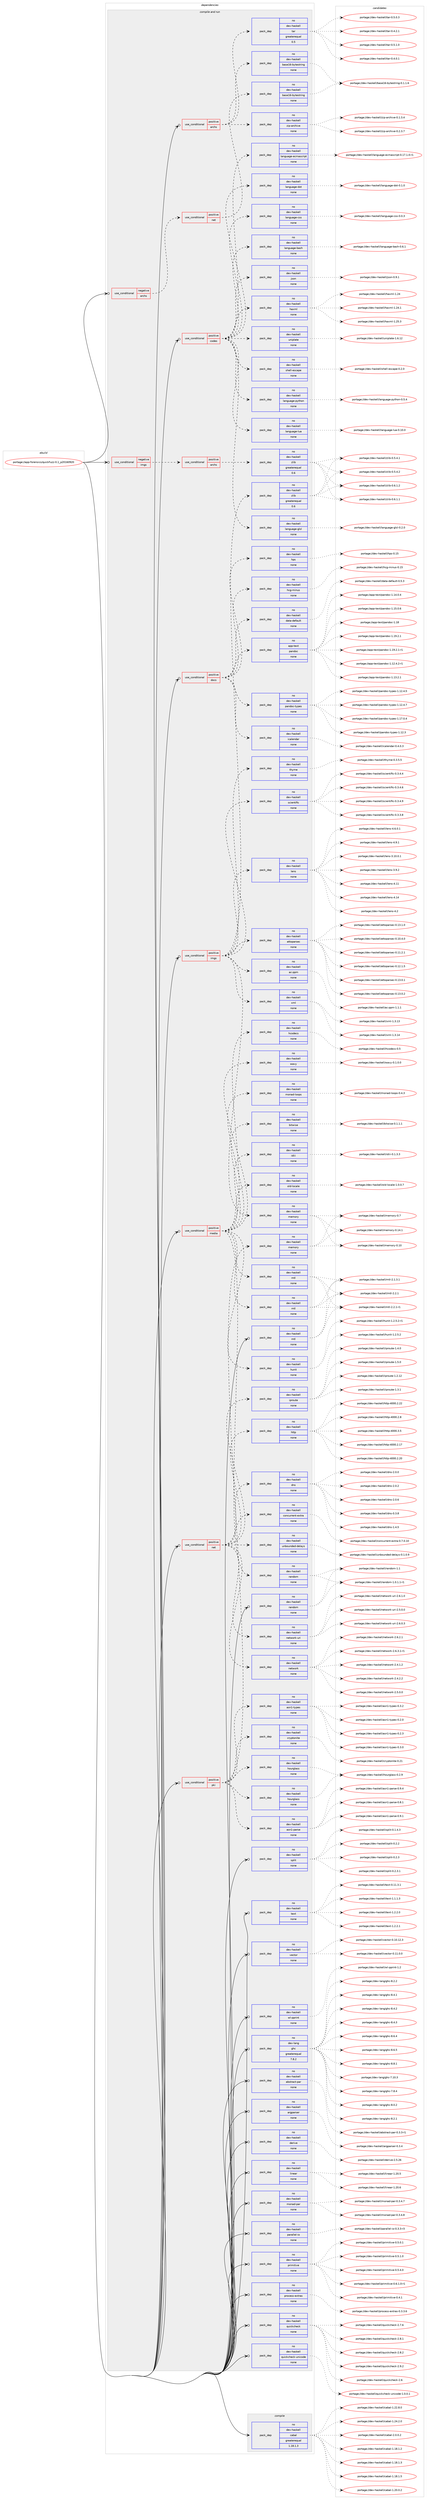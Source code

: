 digraph prolog {

# *************
# Graph options
# *************

newrank=true;
concentrate=true;
compound=true;
graph [rankdir=LR,fontname=Helvetica,fontsize=10,ranksep=1.5];#, ranksep=2.5, nodesep=0.2];
edge  [arrowhead=vee];
node  [fontname=Helvetica,fontsize=10];

# **********
# The ebuild
# **********

subgraph cluster_leftcol {
color=gray;
rank=same;
label=<<i>ebuild</i>>;
id [label="portage://app-forensics/quickfuzz-0.1_p20160920", color=red, width=4, href="../app-forensics/quickfuzz-0.1_p20160920.svg"];
}

# ****************
# The dependencies
# ****************

subgraph cluster_midcol {
color=gray;
label=<<i>dependencies</i>>;
subgraph cluster_compile {
fillcolor="#eeeeee";
style=filled;
label=<<i>compile</i>>;
subgraph pack21312 {
dependency29339 [label=<<TABLE BORDER="0" CELLBORDER="1" CELLSPACING="0" CELLPADDING="4" WIDTH="220"><TR><TD ROWSPAN="6" CELLPADDING="30">pack_dep</TD></TR><TR><TD WIDTH="110">no</TD></TR><TR><TD>dev-haskell</TD></TR><TR><TD>cabal</TD></TR><TR><TD>greaterequal</TD></TR><TR><TD>1.18.1.3</TD></TR></TABLE>>, shape=none, color=blue];
}
id:e -> dependency29339:w [weight=20,style="solid",arrowhead="vee"];
}
subgraph cluster_compileandrun {
fillcolor="#eeeeee";
style=filled;
label=<<i>compile and run</i>>;
subgraph cond7587 {
dependency29340 [label=<<TABLE BORDER="0" CELLBORDER="1" CELLSPACING="0" CELLPADDING="4"><TR><TD ROWSPAN="3" CELLPADDING="10">use_conditional</TD></TR><TR><TD>negative</TD></TR><TR><TD>archs</TD></TR></TABLE>>, shape=none, color=red];
subgraph cond7588 {
dependency29341 [label=<<TABLE BORDER="0" CELLBORDER="1" CELLSPACING="0" CELLPADDING="4"><TR><TD ROWSPAN="3" CELLPADDING="10">use_conditional</TD></TR><TR><TD>positive</TD></TR><TR><TD>net</TD></TR></TABLE>>, shape=none, color=red];
subgraph pack21313 {
dependency29342 [label=<<TABLE BORDER="0" CELLBORDER="1" CELLSPACING="0" CELLPADDING="4" WIDTH="220"><TR><TD ROWSPAN="6" CELLPADDING="30">pack_dep</TD></TR><TR><TD WIDTH="110">no</TD></TR><TR><TD>dev-haskell</TD></TR><TR><TD>base16-bytestring</TD></TR><TR><TD>none</TD></TR><TR><TD></TD></TR></TABLE>>, shape=none, color=blue];
}
dependency29341:e -> dependency29342:w [weight=20,style="dashed",arrowhead="vee"];
}
dependency29340:e -> dependency29341:w [weight=20,style="dashed",arrowhead="vee"];
}
id:e -> dependency29340:w [weight=20,style="solid",arrowhead="odotvee"];
subgraph cond7589 {
dependency29343 [label=<<TABLE BORDER="0" CELLBORDER="1" CELLSPACING="0" CELLPADDING="4"><TR><TD ROWSPAN="3" CELLPADDING="10">use_conditional</TD></TR><TR><TD>negative</TD></TR><TR><TD>imgs</TD></TR></TABLE>>, shape=none, color=red];
subgraph cond7590 {
dependency29344 [label=<<TABLE BORDER="0" CELLBORDER="1" CELLSPACING="0" CELLPADDING="4"><TR><TD ROWSPAN="3" CELLPADDING="10">use_conditional</TD></TR><TR><TD>positive</TD></TR><TR><TD>archs</TD></TR></TABLE>>, shape=none, color=red];
subgraph pack21314 {
dependency29345 [label=<<TABLE BORDER="0" CELLBORDER="1" CELLSPACING="0" CELLPADDING="4" WIDTH="220"><TR><TD ROWSPAN="6" CELLPADDING="30">pack_dep</TD></TR><TR><TD WIDTH="110">no</TD></TR><TR><TD>dev-haskell</TD></TR><TR><TD>zlib</TD></TR><TR><TD>greaterequal</TD></TR><TR><TD>0.6</TD></TR></TABLE>>, shape=none, color=blue];
}
dependency29344:e -> dependency29345:w [weight=20,style="dashed",arrowhead="vee"];
}
dependency29343:e -> dependency29344:w [weight=20,style="dashed",arrowhead="vee"];
}
id:e -> dependency29343:w [weight=20,style="solid",arrowhead="odotvee"];
subgraph cond7591 {
dependency29346 [label=<<TABLE BORDER="0" CELLBORDER="1" CELLSPACING="0" CELLPADDING="4"><TR><TD ROWSPAN="3" CELLPADDING="10">use_conditional</TD></TR><TR><TD>positive</TD></TR><TR><TD>archs</TD></TR></TABLE>>, shape=none, color=red];
subgraph pack21315 {
dependency29347 [label=<<TABLE BORDER="0" CELLBORDER="1" CELLSPACING="0" CELLPADDING="4" WIDTH="220"><TR><TD ROWSPAN="6" CELLPADDING="30">pack_dep</TD></TR><TR><TD WIDTH="110">no</TD></TR><TR><TD>dev-haskell</TD></TR><TR><TD>base16-bytestring</TD></TR><TR><TD>none</TD></TR><TR><TD></TD></TR></TABLE>>, shape=none, color=blue];
}
dependency29346:e -> dependency29347:w [weight=20,style="dashed",arrowhead="vee"];
subgraph pack21316 {
dependency29348 [label=<<TABLE BORDER="0" CELLBORDER="1" CELLSPACING="0" CELLPADDING="4" WIDTH="220"><TR><TD ROWSPAN="6" CELLPADDING="30">pack_dep</TD></TR><TR><TD WIDTH="110">no</TD></TR><TR><TD>dev-haskell</TD></TR><TR><TD>tar</TD></TR><TR><TD>greaterequal</TD></TR><TR><TD>0.5</TD></TR></TABLE>>, shape=none, color=blue];
}
dependency29346:e -> dependency29348:w [weight=20,style="dashed",arrowhead="vee"];
subgraph pack21317 {
dependency29349 [label=<<TABLE BORDER="0" CELLBORDER="1" CELLSPACING="0" CELLPADDING="4" WIDTH="220"><TR><TD ROWSPAN="6" CELLPADDING="30">pack_dep</TD></TR><TR><TD WIDTH="110">no</TD></TR><TR><TD>dev-haskell</TD></TR><TR><TD>zip-archive</TD></TR><TR><TD>none</TD></TR><TR><TD></TD></TR></TABLE>>, shape=none, color=blue];
}
dependency29346:e -> dependency29349:w [weight=20,style="dashed",arrowhead="vee"];
}
id:e -> dependency29346:w [weight=20,style="solid",arrowhead="odotvee"];
subgraph cond7592 {
dependency29350 [label=<<TABLE BORDER="0" CELLBORDER="1" CELLSPACING="0" CELLPADDING="4"><TR><TD ROWSPAN="3" CELLPADDING="10">use_conditional</TD></TR><TR><TD>positive</TD></TR><TR><TD>codes</TD></TR></TABLE>>, shape=none, color=red];
subgraph pack21318 {
dependency29351 [label=<<TABLE BORDER="0" CELLBORDER="1" CELLSPACING="0" CELLPADDING="4" WIDTH="220"><TR><TD ROWSPAN="6" CELLPADDING="30">pack_dep</TD></TR><TR><TD WIDTH="110">no</TD></TR><TR><TD>dev-haskell</TD></TR><TR><TD>haxml</TD></TR><TR><TD>none</TD></TR><TR><TD></TD></TR></TABLE>>, shape=none, color=blue];
}
dependency29350:e -> dependency29351:w [weight=20,style="dashed",arrowhead="vee"];
subgraph pack21319 {
dependency29352 [label=<<TABLE BORDER="0" CELLBORDER="1" CELLSPACING="0" CELLPADDING="4" WIDTH="220"><TR><TD ROWSPAN="6" CELLPADDING="30">pack_dep</TD></TR><TR><TD WIDTH="110">no</TD></TR><TR><TD>dev-haskell</TD></TR><TR><TD>json</TD></TR><TR><TD>none</TD></TR><TR><TD></TD></TR></TABLE>>, shape=none, color=blue];
}
dependency29350:e -> dependency29352:w [weight=20,style="dashed",arrowhead="vee"];
subgraph pack21320 {
dependency29353 [label=<<TABLE BORDER="0" CELLBORDER="1" CELLSPACING="0" CELLPADDING="4" WIDTH="220"><TR><TD ROWSPAN="6" CELLPADDING="30">pack_dep</TD></TR><TR><TD WIDTH="110">no</TD></TR><TR><TD>dev-haskell</TD></TR><TR><TD>language-bash</TD></TR><TR><TD>none</TD></TR><TR><TD></TD></TR></TABLE>>, shape=none, color=blue];
}
dependency29350:e -> dependency29353:w [weight=20,style="dashed",arrowhead="vee"];
subgraph pack21321 {
dependency29354 [label=<<TABLE BORDER="0" CELLBORDER="1" CELLSPACING="0" CELLPADDING="4" WIDTH="220"><TR><TD ROWSPAN="6" CELLPADDING="30">pack_dep</TD></TR><TR><TD WIDTH="110">no</TD></TR><TR><TD>dev-haskell</TD></TR><TR><TD>language-css</TD></TR><TR><TD>none</TD></TR><TR><TD></TD></TR></TABLE>>, shape=none, color=blue];
}
dependency29350:e -> dependency29354:w [weight=20,style="dashed",arrowhead="vee"];
subgraph pack21322 {
dependency29355 [label=<<TABLE BORDER="0" CELLBORDER="1" CELLSPACING="0" CELLPADDING="4" WIDTH="220"><TR><TD ROWSPAN="6" CELLPADDING="30">pack_dep</TD></TR><TR><TD WIDTH="110">no</TD></TR><TR><TD>dev-haskell</TD></TR><TR><TD>language-dot</TD></TR><TR><TD>none</TD></TR><TR><TD></TD></TR></TABLE>>, shape=none, color=blue];
}
dependency29350:e -> dependency29355:w [weight=20,style="dashed",arrowhead="vee"];
subgraph pack21323 {
dependency29356 [label=<<TABLE BORDER="0" CELLBORDER="1" CELLSPACING="0" CELLPADDING="4" WIDTH="220"><TR><TD ROWSPAN="6" CELLPADDING="30">pack_dep</TD></TR><TR><TD WIDTH="110">no</TD></TR><TR><TD>dev-haskell</TD></TR><TR><TD>language-ecmascript</TD></TR><TR><TD>none</TD></TR><TR><TD></TD></TR></TABLE>>, shape=none, color=blue];
}
dependency29350:e -> dependency29356:w [weight=20,style="dashed",arrowhead="vee"];
subgraph pack21324 {
dependency29357 [label=<<TABLE BORDER="0" CELLBORDER="1" CELLSPACING="0" CELLPADDING="4" WIDTH="220"><TR><TD ROWSPAN="6" CELLPADDING="30">pack_dep</TD></TR><TR><TD WIDTH="110">no</TD></TR><TR><TD>dev-haskell</TD></TR><TR><TD>language-glsl</TD></TR><TR><TD>none</TD></TR><TR><TD></TD></TR></TABLE>>, shape=none, color=blue];
}
dependency29350:e -> dependency29357:w [weight=20,style="dashed",arrowhead="vee"];
subgraph pack21325 {
dependency29358 [label=<<TABLE BORDER="0" CELLBORDER="1" CELLSPACING="0" CELLPADDING="4" WIDTH="220"><TR><TD ROWSPAN="6" CELLPADDING="30">pack_dep</TD></TR><TR><TD WIDTH="110">no</TD></TR><TR><TD>dev-haskell</TD></TR><TR><TD>language-lua</TD></TR><TR><TD>none</TD></TR><TR><TD></TD></TR></TABLE>>, shape=none, color=blue];
}
dependency29350:e -> dependency29358:w [weight=20,style="dashed",arrowhead="vee"];
subgraph pack21326 {
dependency29359 [label=<<TABLE BORDER="0" CELLBORDER="1" CELLSPACING="0" CELLPADDING="4" WIDTH="220"><TR><TD ROWSPAN="6" CELLPADDING="30">pack_dep</TD></TR><TR><TD WIDTH="110">no</TD></TR><TR><TD>dev-haskell</TD></TR><TR><TD>language-python</TD></TR><TR><TD>none</TD></TR><TR><TD></TD></TR></TABLE>>, shape=none, color=blue];
}
dependency29350:e -> dependency29359:w [weight=20,style="dashed",arrowhead="vee"];
subgraph pack21327 {
dependency29360 [label=<<TABLE BORDER="0" CELLBORDER="1" CELLSPACING="0" CELLPADDING="4" WIDTH="220"><TR><TD ROWSPAN="6" CELLPADDING="30">pack_dep</TD></TR><TR><TD WIDTH="110">no</TD></TR><TR><TD>dev-haskell</TD></TR><TR><TD>shell-escape</TD></TR><TR><TD>none</TD></TR><TR><TD></TD></TR></TABLE>>, shape=none, color=blue];
}
dependency29350:e -> dependency29360:w [weight=20,style="dashed",arrowhead="vee"];
subgraph pack21328 {
dependency29361 [label=<<TABLE BORDER="0" CELLBORDER="1" CELLSPACING="0" CELLPADDING="4" WIDTH="220"><TR><TD ROWSPAN="6" CELLPADDING="30">pack_dep</TD></TR><TR><TD WIDTH="110">no</TD></TR><TR><TD>dev-haskell</TD></TR><TR><TD>uniplate</TD></TR><TR><TD>none</TD></TR><TR><TD></TD></TR></TABLE>>, shape=none, color=blue];
}
dependency29350:e -> dependency29361:w [weight=20,style="dashed",arrowhead="vee"];
}
id:e -> dependency29350:w [weight=20,style="solid",arrowhead="odotvee"];
subgraph cond7593 {
dependency29362 [label=<<TABLE BORDER="0" CELLBORDER="1" CELLSPACING="0" CELLPADDING="4"><TR><TD ROWSPAN="3" CELLPADDING="10">use_conditional</TD></TR><TR><TD>positive</TD></TR><TR><TD>docs</TD></TR></TABLE>>, shape=none, color=red];
subgraph pack21329 {
dependency29363 [label=<<TABLE BORDER="0" CELLBORDER="1" CELLSPACING="0" CELLPADDING="4" WIDTH="220"><TR><TD ROWSPAN="6" CELLPADDING="30">pack_dep</TD></TR><TR><TD WIDTH="110">no</TD></TR><TR><TD>app-text</TD></TR><TR><TD>pandoc</TD></TR><TR><TD>none</TD></TR><TR><TD></TD></TR></TABLE>>, shape=none, color=blue];
}
dependency29362:e -> dependency29363:w [weight=20,style="dashed",arrowhead="vee"];
subgraph pack21330 {
dependency29364 [label=<<TABLE BORDER="0" CELLBORDER="1" CELLSPACING="0" CELLPADDING="4" WIDTH="220"><TR><TD ROWSPAN="6" CELLPADDING="30">pack_dep</TD></TR><TR><TD WIDTH="110">no</TD></TR><TR><TD>dev-haskell</TD></TR><TR><TD>data-default</TD></TR><TR><TD>none</TD></TR><TR><TD></TD></TR></TABLE>>, shape=none, color=blue];
}
dependency29362:e -> dependency29364:w [weight=20,style="dashed",arrowhead="vee"];
subgraph pack21331 {
dependency29365 [label=<<TABLE BORDER="0" CELLBORDER="1" CELLSPACING="0" CELLPADDING="4" WIDTH="220"><TR><TD ROWSPAN="6" CELLPADDING="30">pack_dep</TD></TR><TR><TD WIDTH="110">no</TD></TR><TR><TD>dev-haskell</TD></TR><TR><TD>hcg-minus</TD></TR><TR><TD>none</TD></TR><TR><TD></TD></TR></TABLE>>, shape=none, color=blue];
}
dependency29362:e -> dependency29365:w [weight=20,style="dashed",arrowhead="vee"];
subgraph pack21332 {
dependency29366 [label=<<TABLE BORDER="0" CELLBORDER="1" CELLSPACING="0" CELLPADDING="4" WIDTH="220"><TR><TD ROWSPAN="6" CELLPADDING="30">pack_dep</TD></TR><TR><TD WIDTH="110">no</TD></TR><TR><TD>dev-haskell</TD></TR><TR><TD>hps</TD></TR><TR><TD>none</TD></TR><TR><TD></TD></TR></TABLE>>, shape=none, color=blue];
}
dependency29362:e -> dependency29366:w [weight=20,style="dashed",arrowhead="vee"];
subgraph pack21333 {
dependency29367 [label=<<TABLE BORDER="0" CELLBORDER="1" CELLSPACING="0" CELLPADDING="4" WIDTH="220"><TR><TD ROWSPAN="6" CELLPADDING="30">pack_dep</TD></TR><TR><TD WIDTH="110">no</TD></TR><TR><TD>dev-haskell</TD></TR><TR><TD>icalendar</TD></TR><TR><TD>none</TD></TR><TR><TD></TD></TR></TABLE>>, shape=none, color=blue];
}
dependency29362:e -> dependency29367:w [weight=20,style="dashed",arrowhead="vee"];
subgraph pack21334 {
dependency29368 [label=<<TABLE BORDER="0" CELLBORDER="1" CELLSPACING="0" CELLPADDING="4" WIDTH="220"><TR><TD ROWSPAN="6" CELLPADDING="30">pack_dep</TD></TR><TR><TD WIDTH="110">no</TD></TR><TR><TD>dev-haskell</TD></TR><TR><TD>pandoc-types</TD></TR><TR><TD>none</TD></TR><TR><TD></TD></TR></TABLE>>, shape=none, color=blue];
}
dependency29362:e -> dependency29368:w [weight=20,style="dashed",arrowhead="vee"];
}
id:e -> dependency29362:w [weight=20,style="solid",arrowhead="odotvee"];
subgraph cond7594 {
dependency29369 [label=<<TABLE BORDER="0" CELLBORDER="1" CELLSPACING="0" CELLPADDING="4"><TR><TD ROWSPAN="3" CELLPADDING="10">use_conditional</TD></TR><TR><TD>positive</TD></TR><TR><TD>imgs</TD></TR></TABLE>>, shape=none, color=red];
subgraph pack21335 {
dependency29370 [label=<<TABLE BORDER="0" CELLBORDER="1" CELLSPACING="0" CELLPADDING="4" WIDTH="220"><TR><TD ROWSPAN="6" CELLPADDING="30">pack_dep</TD></TR><TR><TD WIDTH="110">no</TD></TR><TR><TD>dev-haskell</TD></TR><TR><TD>ac-ppm</TD></TR><TR><TD>none</TD></TR><TR><TD></TD></TR></TABLE>>, shape=none, color=blue];
}
dependency29369:e -> dependency29370:w [weight=20,style="dashed",arrowhead="vee"];
subgraph pack21336 {
dependency29371 [label=<<TABLE BORDER="0" CELLBORDER="1" CELLSPACING="0" CELLPADDING="4" WIDTH="220"><TR><TD ROWSPAN="6" CELLPADDING="30">pack_dep</TD></TR><TR><TD WIDTH="110">no</TD></TR><TR><TD>dev-haskell</TD></TR><TR><TD>memory</TD></TR><TR><TD>none</TD></TR><TR><TD></TD></TR></TABLE>>, shape=none, color=blue];
}
dependency29369:e -> dependency29371:w [weight=20,style="dashed",arrowhead="vee"];
subgraph pack21337 {
dependency29372 [label=<<TABLE BORDER="0" CELLBORDER="1" CELLSPACING="0" CELLPADDING="4" WIDTH="220"><TR><TD ROWSPAN="6" CELLPADDING="30">pack_dep</TD></TR><TR><TD WIDTH="110">no</TD></TR><TR><TD>dev-haskell</TD></TR><TR><TD>attoparsec</TD></TR><TR><TD>none</TD></TR><TR><TD></TD></TR></TABLE>>, shape=none, color=blue];
}
dependency29369:e -> dependency29372:w [weight=20,style="dashed",arrowhead="vee"];
subgraph pack21338 {
dependency29373 [label=<<TABLE BORDER="0" CELLBORDER="1" CELLSPACING="0" CELLPADDING="4" WIDTH="220"><TR><TD ROWSPAN="6" CELLPADDING="30">pack_dep</TD></TR><TR><TD WIDTH="110">no</TD></TR><TR><TD>dev-haskell</TD></TR><TR><TD>lens</TD></TR><TR><TD>none</TD></TR><TR><TD></TD></TR></TABLE>>, shape=none, color=blue];
}
dependency29369:e -> dependency29373:w [weight=20,style="dashed",arrowhead="vee"];
subgraph pack21339 {
dependency29374 [label=<<TABLE BORDER="0" CELLBORDER="1" CELLSPACING="0" CELLPADDING="4" WIDTH="220"><TR><TD ROWSPAN="6" CELLPADDING="30">pack_dep</TD></TR><TR><TD WIDTH="110">no</TD></TR><TR><TD>dev-haskell</TD></TR><TR><TD>scientific</TD></TR><TR><TD>none</TD></TR><TR><TD></TD></TR></TABLE>>, shape=none, color=blue];
}
dependency29369:e -> dependency29374:w [weight=20,style="dashed",arrowhead="vee"];
subgraph pack21340 {
dependency29375 [label=<<TABLE BORDER="0" CELLBORDER="1" CELLSPACING="0" CELLPADDING="4" WIDTH="220"><TR><TD ROWSPAN="6" CELLPADDING="30">pack_dep</TD></TR><TR><TD WIDTH="110">no</TD></TR><TR><TD>dev-haskell</TD></TR><TR><TD>thyme</TD></TR><TR><TD>none</TD></TR><TR><TD></TD></TR></TABLE>>, shape=none, color=blue];
}
dependency29369:e -> dependency29375:w [weight=20,style="dashed",arrowhead="vee"];
subgraph pack21341 {
dependency29376 [label=<<TABLE BORDER="0" CELLBORDER="1" CELLSPACING="0" CELLPADDING="4" WIDTH="220"><TR><TD ROWSPAN="6" CELLPADDING="30">pack_dep</TD></TR><TR><TD WIDTH="110">no</TD></TR><TR><TD>dev-haskell</TD></TR><TR><TD>xml</TD></TR><TR><TD>none</TD></TR><TR><TD></TD></TR></TABLE>>, shape=none, color=blue];
}
dependency29369:e -> dependency29376:w [weight=20,style="dashed",arrowhead="vee"];
subgraph pack21342 {
dependency29377 [label=<<TABLE BORDER="0" CELLBORDER="1" CELLSPACING="0" CELLPADDING="4" WIDTH="220"><TR><TD ROWSPAN="6" CELLPADDING="30">pack_dep</TD></TR><TR><TD WIDTH="110">no</TD></TR><TR><TD>dev-haskell</TD></TR><TR><TD>zlib</TD></TR><TR><TD>greaterequal</TD></TR><TR><TD>0.6</TD></TR></TABLE>>, shape=none, color=blue];
}
dependency29369:e -> dependency29377:w [weight=20,style="dashed",arrowhead="vee"];
}
id:e -> dependency29369:w [weight=20,style="solid",arrowhead="odotvee"];
subgraph cond7595 {
dependency29378 [label=<<TABLE BORDER="0" CELLBORDER="1" CELLSPACING="0" CELLPADDING="4"><TR><TD ROWSPAN="3" CELLPADDING="10">use_conditional</TD></TR><TR><TD>positive</TD></TR><TR><TD>media</TD></TR></TABLE>>, shape=none, color=red];
subgraph pack21343 {
dependency29379 [label=<<TABLE BORDER="0" CELLBORDER="1" CELLSPACING="0" CELLPADDING="4" WIDTH="220"><TR><TD ROWSPAN="6" CELLPADDING="30">pack_dep</TD></TR><TR><TD WIDTH="110">no</TD></TR><TR><TD>dev-haskell</TD></TR><TR><TD>hcodecs</TD></TR><TR><TD>none</TD></TR><TR><TD></TD></TR></TABLE>>, shape=none, color=blue];
}
dependency29378:e -> dependency29379:w [weight=20,style="dashed",arrowhead="vee"];
subgraph pack21344 {
dependency29380 [label=<<TABLE BORDER="0" CELLBORDER="1" CELLSPACING="0" CELLPADDING="4" WIDTH="220"><TR><TD ROWSPAN="6" CELLPADDING="30">pack_dep</TD></TR><TR><TD WIDTH="110">no</TD></TR><TR><TD>dev-haskell</TD></TR><TR><TD>hunit</TD></TR><TR><TD>none</TD></TR><TR><TD></TD></TR></TABLE>>, shape=none, color=blue];
}
dependency29378:e -> dependency29380:w [weight=20,style="dashed",arrowhead="vee"];
subgraph pack21345 {
dependency29381 [label=<<TABLE BORDER="0" CELLBORDER="1" CELLSPACING="0" CELLPADDING="4" WIDTH="220"><TR><TD ROWSPAN="6" CELLPADDING="30">pack_dep</TD></TR><TR><TD WIDTH="110">no</TD></TR><TR><TD>dev-haskell</TD></TR><TR><TD>mtl</TD></TR><TR><TD>none</TD></TR><TR><TD></TD></TR></TABLE>>, shape=none, color=blue];
}
dependency29378:e -> dependency29381:w [weight=20,style="dashed",arrowhead="vee"];
subgraph pack21346 {
dependency29382 [label=<<TABLE BORDER="0" CELLBORDER="1" CELLSPACING="0" CELLPADDING="4" WIDTH="220"><TR><TD ROWSPAN="6" CELLPADDING="30">pack_dep</TD></TR><TR><TD WIDTH="110">no</TD></TR><TR><TD>dev-haskell</TD></TR><TR><TD>old-locale</TD></TR><TR><TD>none</TD></TR><TR><TD></TD></TR></TABLE>>, shape=none, color=blue];
}
dependency29378:e -> dependency29382:w [weight=20,style="dashed",arrowhead="vee"];
subgraph pack21347 {
dependency29383 [label=<<TABLE BORDER="0" CELLBORDER="1" CELLSPACING="0" CELLPADDING="4" WIDTH="220"><TR><TD ROWSPAN="6" CELLPADDING="30">pack_dep</TD></TR><TR><TD WIDTH="110">no</TD></TR><TR><TD>dev-haskell</TD></TR><TR><TD>random</TD></TR><TR><TD>none</TD></TR><TR><TD></TD></TR></TABLE>>, shape=none, color=blue];
}
dependency29378:e -> dependency29383:w [weight=20,style="dashed",arrowhead="vee"];
subgraph pack21348 {
dependency29384 [label=<<TABLE BORDER="0" CELLBORDER="1" CELLSPACING="0" CELLPADDING="4" WIDTH="220"><TR><TD ROWSPAN="6" CELLPADDING="30">pack_dep</TD></TR><TR><TD WIDTH="110">no</TD></TR><TR><TD>dev-haskell</TD></TR><TR><TD>idiii</TD></TR><TR><TD>none</TD></TR><TR><TD></TD></TR></TABLE>>, shape=none, color=blue];
}
dependency29378:e -> dependency29384:w [weight=20,style="dashed",arrowhead="vee"];
subgraph pack21349 {
dependency29385 [label=<<TABLE BORDER="0" CELLBORDER="1" CELLSPACING="0" CELLPADDING="4" WIDTH="220"><TR><TD ROWSPAN="6" CELLPADDING="30">pack_dep</TD></TR><TR><TD WIDTH="110">no</TD></TR><TR><TD>dev-haskell</TD></TR><TR><TD>bitwise</TD></TR><TR><TD>none</TD></TR><TR><TD></TD></TR></TABLE>>, shape=none, color=blue];
}
dependency29378:e -> dependency29385:w [weight=20,style="dashed",arrowhead="vee"];
subgraph pack21350 {
dependency29386 [label=<<TABLE BORDER="0" CELLBORDER="1" CELLSPACING="0" CELLPADDING="4" WIDTH="220"><TR><TD ROWSPAN="6" CELLPADDING="30">pack_dep</TD></TR><TR><TD WIDTH="110">no</TD></TR><TR><TD>dev-haskell</TD></TR><TR><TD>monad-loops</TD></TR><TR><TD>none</TD></TR><TR><TD></TD></TR></TABLE>>, shape=none, color=blue];
}
dependency29378:e -> dependency29386:w [weight=20,style="dashed",arrowhead="vee"];
subgraph pack21351 {
dependency29387 [label=<<TABLE BORDER="0" CELLBORDER="1" CELLSPACING="0" CELLPADDING="4" WIDTH="220"><TR><TD ROWSPAN="6" CELLPADDING="30">pack_dep</TD></TR><TR><TD WIDTH="110">no</TD></TR><TR><TD>dev-haskell</TD></TR><TR><TD>mtl</TD></TR><TR><TD>none</TD></TR><TR><TD></TD></TR></TABLE>>, shape=none, color=blue];
}
dependency29378:e -> dependency29387:w [weight=20,style="dashed",arrowhead="vee"];
subgraph pack21352 {
dependency29388 [label=<<TABLE BORDER="0" CELLBORDER="1" CELLSPACING="0" CELLPADDING="4" WIDTH="220"><TR><TD ROWSPAN="6" CELLPADDING="30">pack_dep</TD></TR><TR><TD WIDTH="110">no</TD></TR><TR><TD>dev-haskell</TD></TR><TR><TD>wavy</TD></TR><TR><TD>none</TD></TR><TR><TD></TD></TR></TABLE>>, shape=none, color=blue];
}
dependency29378:e -> dependency29388:w [weight=20,style="dashed",arrowhead="vee"];
}
id:e -> dependency29378:w [weight=20,style="solid",arrowhead="odotvee"];
subgraph cond7596 {
dependency29389 [label=<<TABLE BORDER="0" CELLBORDER="1" CELLSPACING="0" CELLPADDING="4"><TR><TD ROWSPAN="3" CELLPADDING="10">use_conditional</TD></TR><TR><TD>positive</TD></TR><TR><TD>net</TD></TR></TABLE>>, shape=none, color=red];
subgraph pack21353 {
dependency29390 [label=<<TABLE BORDER="0" CELLBORDER="1" CELLSPACING="0" CELLPADDING="4" WIDTH="220"><TR><TD ROWSPAN="6" CELLPADDING="30">pack_dep</TD></TR><TR><TD WIDTH="110">no</TD></TR><TR><TD>dev-haskell</TD></TR><TR><TD>concurrent-extra</TD></TR><TR><TD>none</TD></TR><TR><TD></TD></TR></TABLE>>, shape=none, color=blue];
}
dependency29389:e -> dependency29390:w [weight=20,style="dashed",arrowhead="vee"];
subgraph pack21354 {
dependency29391 [label=<<TABLE BORDER="0" CELLBORDER="1" CELLSPACING="0" CELLPADDING="4" WIDTH="220"><TR><TD ROWSPAN="6" CELLPADDING="30">pack_dep</TD></TR><TR><TD WIDTH="110">no</TD></TR><TR><TD>dev-haskell</TD></TR><TR><TD>dns</TD></TR><TR><TD>none</TD></TR><TR><TD></TD></TR></TABLE>>, shape=none, color=blue];
}
dependency29389:e -> dependency29391:w [weight=20,style="dashed",arrowhead="vee"];
subgraph pack21355 {
dependency29392 [label=<<TABLE BORDER="0" CELLBORDER="1" CELLSPACING="0" CELLPADDING="4" WIDTH="220"><TR><TD ROWSPAN="6" CELLPADDING="30">pack_dep</TD></TR><TR><TD WIDTH="110">no</TD></TR><TR><TD>dev-haskell</TD></TR><TR><TD>http</TD></TR><TR><TD>none</TD></TR><TR><TD></TD></TR></TABLE>>, shape=none, color=blue];
}
dependency29389:e -> dependency29392:w [weight=20,style="dashed",arrowhead="vee"];
subgraph pack21356 {
dependency29393 [label=<<TABLE BORDER="0" CELLBORDER="1" CELLSPACING="0" CELLPADDING="4" WIDTH="220"><TR><TD ROWSPAN="6" CELLPADDING="30">pack_dep</TD></TR><TR><TD WIDTH="110">no</TD></TR><TR><TD>dev-haskell</TD></TR><TR><TD>iproute</TD></TR><TR><TD>none</TD></TR><TR><TD></TD></TR></TABLE>>, shape=none, color=blue];
}
dependency29389:e -> dependency29393:w [weight=20,style="dashed",arrowhead="vee"];
subgraph pack21357 {
dependency29394 [label=<<TABLE BORDER="0" CELLBORDER="1" CELLSPACING="0" CELLPADDING="4" WIDTH="220"><TR><TD ROWSPAN="6" CELLPADDING="30">pack_dep</TD></TR><TR><TD WIDTH="110">no</TD></TR><TR><TD>dev-haskell</TD></TR><TR><TD>network</TD></TR><TR><TD>none</TD></TR><TR><TD></TD></TR></TABLE>>, shape=none, color=blue];
}
dependency29389:e -> dependency29394:w [weight=20,style="dashed",arrowhead="vee"];
subgraph pack21358 {
dependency29395 [label=<<TABLE BORDER="0" CELLBORDER="1" CELLSPACING="0" CELLPADDING="4" WIDTH="220"><TR><TD ROWSPAN="6" CELLPADDING="30">pack_dep</TD></TR><TR><TD WIDTH="110">no</TD></TR><TR><TD>dev-haskell</TD></TR><TR><TD>network-uri</TD></TR><TR><TD>none</TD></TR><TR><TD></TD></TR></TABLE>>, shape=none, color=blue];
}
dependency29389:e -> dependency29395:w [weight=20,style="dashed",arrowhead="vee"];
subgraph pack21359 {
dependency29396 [label=<<TABLE BORDER="0" CELLBORDER="1" CELLSPACING="0" CELLPADDING="4" WIDTH="220"><TR><TD ROWSPAN="6" CELLPADDING="30">pack_dep</TD></TR><TR><TD WIDTH="110">no</TD></TR><TR><TD>dev-haskell</TD></TR><TR><TD>unbounded-delays</TD></TR><TR><TD>none</TD></TR><TR><TD></TD></TR></TABLE>>, shape=none, color=blue];
}
dependency29389:e -> dependency29396:w [weight=20,style="dashed",arrowhead="vee"];
}
id:e -> dependency29389:w [weight=20,style="solid",arrowhead="odotvee"];
subgraph cond7597 {
dependency29397 [label=<<TABLE BORDER="0" CELLBORDER="1" CELLSPACING="0" CELLPADDING="4"><TR><TD ROWSPAN="3" CELLPADDING="10">use_conditional</TD></TR><TR><TD>positive</TD></TR><TR><TD>pki</TD></TR></TABLE>>, shape=none, color=red];
subgraph pack21360 {
dependency29398 [label=<<TABLE BORDER="0" CELLBORDER="1" CELLSPACING="0" CELLPADDING="4" WIDTH="220"><TR><TD ROWSPAN="6" CELLPADDING="30">pack_dep</TD></TR><TR><TD WIDTH="110">no</TD></TR><TR><TD>dev-haskell</TD></TR><TR><TD>hourglass</TD></TR><TR><TD>none</TD></TR><TR><TD></TD></TR></TABLE>>, shape=none, color=blue];
}
dependency29397:e -> dependency29398:w [weight=20,style="dashed",arrowhead="vee"];
subgraph pack21361 {
dependency29399 [label=<<TABLE BORDER="0" CELLBORDER="1" CELLSPACING="0" CELLPADDING="4" WIDTH="220"><TR><TD ROWSPAN="6" CELLPADDING="30">pack_dep</TD></TR><TR><TD WIDTH="110">no</TD></TR><TR><TD>dev-haskell</TD></TR><TR><TD>asn1-types</TD></TR><TR><TD>none</TD></TR><TR><TD></TD></TR></TABLE>>, shape=none, color=blue];
}
dependency29397:e -> dependency29399:w [weight=20,style="dashed",arrowhead="vee"];
subgraph pack21362 {
dependency29400 [label=<<TABLE BORDER="0" CELLBORDER="1" CELLSPACING="0" CELLPADDING="4" WIDTH="220"><TR><TD ROWSPAN="6" CELLPADDING="30">pack_dep</TD></TR><TR><TD WIDTH="110">no</TD></TR><TR><TD>dev-haskell</TD></TR><TR><TD>asn1-parse</TD></TR><TR><TD>none</TD></TR><TR><TD></TD></TR></TABLE>>, shape=none, color=blue];
}
dependency29397:e -> dependency29400:w [weight=20,style="dashed",arrowhead="vee"];
subgraph pack21363 {
dependency29401 [label=<<TABLE BORDER="0" CELLBORDER="1" CELLSPACING="0" CELLPADDING="4" WIDTH="220"><TR><TD ROWSPAN="6" CELLPADDING="30">pack_dep</TD></TR><TR><TD WIDTH="110">no</TD></TR><TR><TD>dev-haskell</TD></TR><TR><TD>cryptonite</TD></TR><TR><TD>none</TD></TR><TR><TD></TD></TR></TABLE>>, shape=none, color=blue];
}
dependency29397:e -> dependency29401:w [weight=20,style="dashed",arrowhead="vee"];
subgraph pack21364 {
dependency29402 [label=<<TABLE BORDER="0" CELLBORDER="1" CELLSPACING="0" CELLPADDING="4" WIDTH="220"><TR><TD ROWSPAN="6" CELLPADDING="30">pack_dep</TD></TR><TR><TD WIDTH="110">no</TD></TR><TR><TD>dev-haskell</TD></TR><TR><TD>hourglass</TD></TR><TR><TD>none</TD></TR><TR><TD></TD></TR></TABLE>>, shape=none, color=blue];
}
dependency29397:e -> dependency29402:w [weight=20,style="dashed",arrowhead="vee"];
subgraph pack21365 {
dependency29403 [label=<<TABLE BORDER="0" CELLBORDER="1" CELLSPACING="0" CELLPADDING="4" WIDTH="220"><TR><TD ROWSPAN="6" CELLPADDING="30">pack_dep</TD></TR><TR><TD WIDTH="110">no</TD></TR><TR><TD>dev-haskell</TD></TR><TR><TD>memory</TD></TR><TR><TD>none</TD></TR><TR><TD></TD></TR></TABLE>>, shape=none, color=blue];
}
dependency29397:e -> dependency29403:w [weight=20,style="dashed",arrowhead="vee"];
}
id:e -> dependency29397:w [weight=20,style="solid",arrowhead="odotvee"];
subgraph pack21366 {
dependency29404 [label=<<TABLE BORDER="0" CELLBORDER="1" CELLSPACING="0" CELLPADDING="4" WIDTH="220"><TR><TD ROWSPAN="6" CELLPADDING="30">pack_dep</TD></TR><TR><TD WIDTH="110">no</TD></TR><TR><TD>dev-haskell</TD></TR><TR><TD>abstract-par</TD></TR><TR><TD>none</TD></TR><TR><TD></TD></TR></TABLE>>, shape=none, color=blue];
}
id:e -> dependency29404:w [weight=20,style="solid",arrowhead="odotvee"];
subgraph pack21367 {
dependency29405 [label=<<TABLE BORDER="0" CELLBORDER="1" CELLSPACING="0" CELLPADDING="4" WIDTH="220"><TR><TD ROWSPAN="6" CELLPADDING="30">pack_dep</TD></TR><TR><TD WIDTH="110">no</TD></TR><TR><TD>dev-haskell</TD></TR><TR><TD>argparser</TD></TR><TR><TD>none</TD></TR><TR><TD></TD></TR></TABLE>>, shape=none, color=blue];
}
id:e -> dependency29405:w [weight=20,style="solid",arrowhead="odotvee"];
subgraph pack21368 {
dependency29406 [label=<<TABLE BORDER="0" CELLBORDER="1" CELLSPACING="0" CELLPADDING="4" WIDTH="220"><TR><TD ROWSPAN="6" CELLPADDING="30">pack_dep</TD></TR><TR><TD WIDTH="110">no</TD></TR><TR><TD>dev-haskell</TD></TR><TR><TD>derive</TD></TR><TR><TD>none</TD></TR><TR><TD></TD></TR></TABLE>>, shape=none, color=blue];
}
id:e -> dependency29406:w [weight=20,style="solid",arrowhead="odotvee"];
subgraph pack21369 {
dependency29407 [label=<<TABLE BORDER="0" CELLBORDER="1" CELLSPACING="0" CELLPADDING="4" WIDTH="220"><TR><TD ROWSPAN="6" CELLPADDING="30">pack_dep</TD></TR><TR><TD WIDTH="110">no</TD></TR><TR><TD>dev-haskell</TD></TR><TR><TD>linear</TD></TR><TR><TD>none</TD></TR><TR><TD></TD></TR></TABLE>>, shape=none, color=blue];
}
id:e -> dependency29407:w [weight=20,style="solid",arrowhead="odotvee"];
subgraph pack21370 {
dependency29408 [label=<<TABLE BORDER="0" CELLBORDER="1" CELLSPACING="0" CELLPADDING="4" WIDTH="220"><TR><TD ROWSPAN="6" CELLPADDING="30">pack_dep</TD></TR><TR><TD WIDTH="110">no</TD></TR><TR><TD>dev-haskell</TD></TR><TR><TD>monad-par</TD></TR><TR><TD>none</TD></TR><TR><TD></TD></TR></TABLE>>, shape=none, color=blue];
}
id:e -> dependency29408:w [weight=20,style="solid",arrowhead="odotvee"];
subgraph pack21371 {
dependency29409 [label=<<TABLE BORDER="0" CELLBORDER="1" CELLSPACING="0" CELLPADDING="4" WIDTH="220"><TR><TD ROWSPAN="6" CELLPADDING="30">pack_dep</TD></TR><TR><TD WIDTH="110">no</TD></TR><TR><TD>dev-haskell</TD></TR><TR><TD>mtl</TD></TR><TR><TD>none</TD></TR><TR><TD></TD></TR></TABLE>>, shape=none, color=blue];
}
id:e -> dependency29409:w [weight=20,style="solid",arrowhead="odotvee"];
subgraph pack21372 {
dependency29410 [label=<<TABLE BORDER="0" CELLBORDER="1" CELLSPACING="0" CELLPADDING="4" WIDTH="220"><TR><TD ROWSPAN="6" CELLPADDING="30">pack_dep</TD></TR><TR><TD WIDTH="110">no</TD></TR><TR><TD>dev-haskell</TD></TR><TR><TD>parallel-io</TD></TR><TR><TD>none</TD></TR><TR><TD></TD></TR></TABLE>>, shape=none, color=blue];
}
id:e -> dependency29410:w [weight=20,style="solid",arrowhead="odotvee"];
subgraph pack21373 {
dependency29411 [label=<<TABLE BORDER="0" CELLBORDER="1" CELLSPACING="0" CELLPADDING="4" WIDTH="220"><TR><TD ROWSPAN="6" CELLPADDING="30">pack_dep</TD></TR><TR><TD WIDTH="110">no</TD></TR><TR><TD>dev-haskell</TD></TR><TR><TD>primitive</TD></TR><TR><TD>none</TD></TR><TR><TD></TD></TR></TABLE>>, shape=none, color=blue];
}
id:e -> dependency29411:w [weight=20,style="solid",arrowhead="odotvee"];
subgraph pack21374 {
dependency29412 [label=<<TABLE BORDER="0" CELLBORDER="1" CELLSPACING="0" CELLPADDING="4" WIDTH="220"><TR><TD ROWSPAN="6" CELLPADDING="30">pack_dep</TD></TR><TR><TD WIDTH="110">no</TD></TR><TR><TD>dev-haskell</TD></TR><TR><TD>process-extras</TD></TR><TR><TD>none</TD></TR><TR><TD></TD></TR></TABLE>>, shape=none, color=blue];
}
id:e -> dependency29412:w [weight=20,style="solid",arrowhead="odotvee"];
subgraph pack21375 {
dependency29413 [label=<<TABLE BORDER="0" CELLBORDER="1" CELLSPACING="0" CELLPADDING="4" WIDTH="220"><TR><TD ROWSPAN="6" CELLPADDING="30">pack_dep</TD></TR><TR><TD WIDTH="110">no</TD></TR><TR><TD>dev-haskell</TD></TR><TR><TD>quickcheck</TD></TR><TR><TD>none</TD></TR><TR><TD></TD></TR></TABLE>>, shape=none, color=blue];
}
id:e -> dependency29413:w [weight=20,style="solid",arrowhead="odotvee"];
subgraph pack21376 {
dependency29414 [label=<<TABLE BORDER="0" CELLBORDER="1" CELLSPACING="0" CELLPADDING="4" WIDTH="220"><TR><TD ROWSPAN="6" CELLPADDING="30">pack_dep</TD></TR><TR><TD WIDTH="110">no</TD></TR><TR><TD>dev-haskell</TD></TR><TR><TD>quickcheck-unicode</TD></TR><TR><TD>none</TD></TR><TR><TD></TD></TR></TABLE>>, shape=none, color=blue];
}
id:e -> dependency29414:w [weight=20,style="solid",arrowhead="odotvee"];
subgraph pack21377 {
dependency29415 [label=<<TABLE BORDER="0" CELLBORDER="1" CELLSPACING="0" CELLPADDING="4" WIDTH="220"><TR><TD ROWSPAN="6" CELLPADDING="30">pack_dep</TD></TR><TR><TD WIDTH="110">no</TD></TR><TR><TD>dev-haskell</TD></TR><TR><TD>random</TD></TR><TR><TD>none</TD></TR><TR><TD></TD></TR></TABLE>>, shape=none, color=blue];
}
id:e -> dependency29415:w [weight=20,style="solid",arrowhead="odotvee"];
subgraph pack21378 {
dependency29416 [label=<<TABLE BORDER="0" CELLBORDER="1" CELLSPACING="0" CELLPADDING="4" WIDTH="220"><TR><TD ROWSPAN="6" CELLPADDING="30">pack_dep</TD></TR><TR><TD WIDTH="110">no</TD></TR><TR><TD>dev-haskell</TD></TR><TR><TD>split</TD></TR><TR><TD>none</TD></TR><TR><TD></TD></TR></TABLE>>, shape=none, color=blue];
}
id:e -> dependency29416:w [weight=20,style="solid",arrowhead="odotvee"];
subgraph pack21379 {
dependency29417 [label=<<TABLE BORDER="0" CELLBORDER="1" CELLSPACING="0" CELLPADDING="4" WIDTH="220"><TR><TD ROWSPAN="6" CELLPADDING="30">pack_dep</TD></TR><TR><TD WIDTH="110">no</TD></TR><TR><TD>dev-haskell</TD></TR><TR><TD>text</TD></TR><TR><TD>none</TD></TR><TR><TD></TD></TR></TABLE>>, shape=none, color=blue];
}
id:e -> dependency29417:w [weight=20,style="solid",arrowhead="odotvee"];
subgraph pack21380 {
dependency29418 [label=<<TABLE BORDER="0" CELLBORDER="1" CELLSPACING="0" CELLPADDING="4" WIDTH="220"><TR><TD ROWSPAN="6" CELLPADDING="30">pack_dep</TD></TR><TR><TD WIDTH="110">no</TD></TR><TR><TD>dev-haskell</TD></TR><TR><TD>vector</TD></TR><TR><TD>none</TD></TR><TR><TD></TD></TR></TABLE>>, shape=none, color=blue];
}
id:e -> dependency29418:w [weight=20,style="solid",arrowhead="odotvee"];
subgraph pack21381 {
dependency29419 [label=<<TABLE BORDER="0" CELLBORDER="1" CELLSPACING="0" CELLPADDING="4" WIDTH="220"><TR><TD ROWSPAN="6" CELLPADDING="30">pack_dep</TD></TR><TR><TD WIDTH="110">no</TD></TR><TR><TD>dev-haskell</TD></TR><TR><TD>wl-pprint</TD></TR><TR><TD>none</TD></TR><TR><TD></TD></TR></TABLE>>, shape=none, color=blue];
}
id:e -> dependency29419:w [weight=20,style="solid",arrowhead="odotvee"];
subgraph pack21382 {
dependency29420 [label=<<TABLE BORDER="0" CELLBORDER="1" CELLSPACING="0" CELLPADDING="4" WIDTH="220"><TR><TD ROWSPAN="6" CELLPADDING="30">pack_dep</TD></TR><TR><TD WIDTH="110">no</TD></TR><TR><TD>dev-lang</TD></TR><TR><TD>ghc</TD></TR><TR><TD>greaterequal</TD></TR><TR><TD>7.8.2</TD></TR></TABLE>>, shape=none, color=blue];
}
id:e -> dependency29420:w [weight=20,style="solid",arrowhead="odotvee"];
}
subgraph cluster_run {
fillcolor="#eeeeee";
style=filled;
label=<<i>run</i>>;
}
}

# **************
# The candidates
# **************

subgraph cluster_choices {
rank=same;
color=gray;
label=<<i>candidates</i>>;

subgraph choice21312 {
color=black;
nodesep=1;
choiceportage10010111845104971151071011081084799979897108454946495646494650 [label="portage://dev-haskell/cabal-1.18.1.2", color=red, width=4,href="../dev-haskell/cabal-1.18.1.2.svg"];
choiceportage10010111845104971151071011081084799979897108454946495646494651 [label="portage://dev-haskell/cabal-1.18.1.3", color=red, width=4,href="../dev-haskell/cabal-1.18.1.3.svg"];
choiceportage10010111845104971151071011081084799979897108454946495646494653 [label="portage://dev-haskell/cabal-1.18.1.5", color=red, width=4,href="../dev-haskell/cabal-1.18.1.5.svg"];
choiceportage10010111845104971151071011081084799979897108454946504846484650 [label="portage://dev-haskell/cabal-1.20.0.2", color=red, width=4,href="../dev-haskell/cabal-1.20.0.2.svg"];
choiceportage10010111845104971151071011081084799979897108454946505046564648 [label="portage://dev-haskell/cabal-1.22.8.0", color=red, width=4,href="../dev-haskell/cabal-1.22.8.0.svg"];
choiceportage10010111845104971151071011081084799979897108454946505246504648 [label="portage://dev-haskell/cabal-1.24.2.0", color=red, width=4,href="../dev-haskell/cabal-1.24.2.0.svg"];
choiceportage100101118451049711510710110810847999798971084550464846484650 [label="portage://dev-haskell/cabal-2.0.0.2", color=red, width=4,href="../dev-haskell/cabal-2.0.0.2.svg"];
dependency29339:e -> choiceportage10010111845104971151071011081084799979897108454946495646494650:w [style=dotted,weight="100"];
dependency29339:e -> choiceportage10010111845104971151071011081084799979897108454946495646494651:w [style=dotted,weight="100"];
dependency29339:e -> choiceportage10010111845104971151071011081084799979897108454946495646494653:w [style=dotted,weight="100"];
dependency29339:e -> choiceportage10010111845104971151071011081084799979897108454946504846484650:w [style=dotted,weight="100"];
dependency29339:e -> choiceportage10010111845104971151071011081084799979897108454946505046564648:w [style=dotted,weight="100"];
dependency29339:e -> choiceportage10010111845104971151071011081084799979897108454946505246504648:w [style=dotted,weight="100"];
dependency29339:e -> choiceportage100101118451049711510710110810847999798971084550464846484650:w [style=dotted,weight="100"];
}
subgraph choice21313 {
color=black;
nodesep=1;
choiceportage1001011184510497115107101108108479897115101495445981211161011151161141051101034548464946494654 [label="portage://dev-haskell/base16-bytestring-0.1.1.6", color=red, width=4,href="../dev-haskell/base16-bytestring-0.1.1.6.svg"];
dependency29342:e -> choiceportage1001011184510497115107101108108479897115101495445981211161011151161141051101034548464946494654:w [style=dotted,weight="100"];
}
subgraph choice21314 {
color=black;
nodesep=1;
choiceportage100101118451049711510710110810847122108105984548465346524649 [label="portage://dev-haskell/zlib-0.5.4.1", color=red, width=4,href="../dev-haskell/zlib-0.5.4.1.svg"];
choiceportage100101118451049711510710110810847122108105984548465346524650 [label="portage://dev-haskell/zlib-0.5.4.2", color=red, width=4,href="../dev-haskell/zlib-0.5.4.2.svg"];
choiceportage100101118451049711510710110810847122108105984548465446494649 [label="portage://dev-haskell/zlib-0.6.1.1", color=red, width=4,href="../dev-haskell/zlib-0.6.1.1.svg"];
choiceportage100101118451049711510710110810847122108105984548465446494650 [label="portage://dev-haskell/zlib-0.6.1.2", color=red, width=4,href="../dev-haskell/zlib-0.6.1.2.svg"];
dependency29345:e -> choiceportage100101118451049711510710110810847122108105984548465346524649:w [style=dotted,weight="100"];
dependency29345:e -> choiceportage100101118451049711510710110810847122108105984548465346524650:w [style=dotted,weight="100"];
dependency29345:e -> choiceportage100101118451049711510710110810847122108105984548465446494649:w [style=dotted,weight="100"];
dependency29345:e -> choiceportage100101118451049711510710110810847122108105984548465446494650:w [style=dotted,weight="100"];
}
subgraph choice21315 {
color=black;
nodesep=1;
choiceportage1001011184510497115107101108108479897115101495445981211161011151161141051101034548464946494654 [label="portage://dev-haskell/base16-bytestring-0.1.1.6", color=red, width=4,href="../dev-haskell/base16-bytestring-0.1.1.6.svg"];
dependency29347:e -> choiceportage1001011184510497115107101108108479897115101495445981211161011151161141051101034548464946494654:w [style=dotted,weight="100"];
}
subgraph choice21316 {
color=black;
nodesep=1;
choiceportage100101118451049711510710110810847116971144548465246484649 [label="portage://dev-haskell/tar-0.4.0.1", color=red, width=4,href="../dev-haskell/tar-0.4.0.1.svg"];
choiceportage100101118451049711510710110810847116971144548465246504649 [label="portage://dev-haskell/tar-0.4.2.1", color=red, width=4,href="../dev-haskell/tar-0.4.2.1.svg"];
choiceportage100101118451049711510710110810847116971144548465346484651 [label="portage://dev-haskell/tar-0.5.0.3", color=red, width=4,href="../dev-haskell/tar-0.5.0.3.svg"];
choiceportage100101118451049711510710110810847116971144548465346494648 [label="portage://dev-haskell/tar-0.5.1.0", color=red, width=4,href="../dev-haskell/tar-0.5.1.0.svg"];
dependency29348:e -> choiceportage100101118451049711510710110810847116971144548465246484649:w [style=dotted,weight="100"];
dependency29348:e -> choiceportage100101118451049711510710110810847116971144548465246504649:w [style=dotted,weight="100"];
dependency29348:e -> choiceportage100101118451049711510710110810847116971144548465346484651:w [style=dotted,weight="100"];
dependency29348:e -> choiceportage100101118451049711510710110810847116971144548465346494648:w [style=dotted,weight="100"];
}
subgraph choice21317 {
color=black;
nodesep=1;
choiceportage1001011184510497115107101108108471221051124597114991041051181014548464946514652 [label="portage://dev-haskell/zip-archive-0.1.3.4", color=red, width=4,href="../dev-haskell/zip-archive-0.1.3.4.svg"];
choiceportage1001011184510497115107101108108471221051124597114991041051181014548465046514655 [label="portage://dev-haskell/zip-archive-0.2.3.7", color=red, width=4,href="../dev-haskell/zip-archive-0.2.3.7.svg"];
dependency29349:e -> choiceportage1001011184510497115107101108108471221051124597114991041051181014548464946514652:w [style=dotted,weight="100"];
dependency29349:e -> choiceportage1001011184510497115107101108108471221051124597114991041051181014548465046514655:w [style=dotted,weight="100"];
}
subgraph choice21318 {
color=black;
nodesep=1;
choiceportage100101118451049711510710110810847104971201091084549465052 [label="portage://dev-haskell/haxml-1.24", color=red, width=4,href="../dev-haskell/haxml-1.24.svg"];
choiceportage1001011184510497115107101108108471049712010910845494650524649 [label="portage://dev-haskell/haxml-1.24.1", color=red, width=4,href="../dev-haskell/haxml-1.24.1.svg"];
choiceportage1001011184510497115107101108108471049712010910845494650534651 [label="portage://dev-haskell/haxml-1.25.3", color=red, width=4,href="../dev-haskell/haxml-1.25.3.svg"];
dependency29351:e -> choiceportage100101118451049711510710110810847104971201091084549465052:w [style=dotted,weight="100"];
dependency29351:e -> choiceportage1001011184510497115107101108108471049712010910845494650524649:w [style=dotted,weight="100"];
dependency29351:e -> choiceportage1001011184510497115107101108108471049712010910845494650534651:w [style=dotted,weight="100"];
}
subgraph choice21319 {
color=black;
nodesep=1;
choiceportage100101118451049711510710110810847106115111110454846574649 [label="portage://dev-haskell/json-0.9.1", color=red, width=4,href="../dev-haskell/json-0.9.1.svg"];
dependency29352:e -> choiceportage100101118451049711510710110810847106115111110454846574649:w [style=dotted,weight="100"];
}
subgraph choice21320 {
color=black;
nodesep=1;
choiceportage1001011184510497115107101108108471089711010311797103101459897115104454846544649 [label="portage://dev-haskell/language-bash-0.6.1", color=red, width=4,href="../dev-haskell/language-bash-0.6.1.svg"];
dependency29353:e -> choiceportage1001011184510497115107101108108471089711010311797103101459897115104454846544649:w [style=dotted,weight="100"];
}
subgraph choice21321 {
color=black;
nodesep=1;
choiceportage10010111845104971151071011081084710897110103117971031014599115115454846484651 [label="portage://dev-haskell/language-css-0.0.3", color=red, width=4,href="../dev-haskell/language-css-0.0.3.svg"];
dependency29354:e -> choiceportage10010111845104971151071011081084710897110103117971031014599115115454846484651:w [style=dotted,weight="100"];
}
subgraph choice21322 {
color=black;
nodesep=1;
choiceportage100101118451049711510710110810847108971101031179710310145100111116454846494648 [label="portage://dev-haskell/language-dot-0.1.0", color=red, width=4,href="../dev-haskell/language-dot-0.1.0.svg"];
dependency29355:e -> choiceportage100101118451049711510710110810847108971101031179710310145100111116454846494648:w [style=dotted,weight="100"];
}
subgraph choice21323 {
color=black;
nodesep=1;
choiceportage1001011184510497115107101108108471089711010311797103101451019910997115991141051121164548464955464946484511449 [label="portage://dev-haskell/language-ecmascript-0.17.1.0-r1", color=red, width=4,href="../dev-haskell/language-ecmascript-0.17.1.0-r1.svg"];
dependency29356:e -> choiceportage1001011184510497115107101108108471089711010311797103101451019910997115991141051121164548464955464946484511449:w [style=dotted,weight="100"];
}
subgraph choice21324 {
color=black;
nodesep=1;
choiceportage100101118451049711510710110810847108971101031179710310145103108115108454846504648 [label="portage://dev-haskell/language-glsl-0.2.0", color=red, width=4,href="../dev-haskell/language-glsl-0.2.0.svg"];
dependency29357:e -> choiceportage100101118451049711510710110810847108971101031179710310145103108115108454846504648:w [style=dotted,weight="100"];
}
subgraph choice21325 {
color=black;
nodesep=1;
choiceportage1001011184510497115107101108108471089711010311797103101451081179745484649484648 [label="portage://dev-haskell/language-lua-0.10.0", color=red, width=4,href="../dev-haskell/language-lua-0.10.0.svg"];
dependency29358:e -> choiceportage1001011184510497115107101108108471089711010311797103101451081179745484649484648:w [style=dotted,weight="100"];
}
subgraph choice21326 {
color=black;
nodesep=1;
choiceportage100101118451049711510710110810847108971101031179710310145112121116104111110454846534652 [label="portage://dev-haskell/language-python-0.5.4", color=red, width=4,href="../dev-haskell/language-python-0.5.4.svg"];
dependency29359:e -> choiceportage100101118451049711510710110810847108971101031179710310145112121116104111110454846534652:w [style=dotted,weight="100"];
}
subgraph choice21327 {
color=black;
nodesep=1;
choiceportage100101118451049711510710110810847115104101108108451011159997112101454846504648 [label="portage://dev-haskell/shell-escape-0.2.0", color=red, width=4,href="../dev-haskell/shell-escape-0.2.0.svg"];
dependency29360:e -> choiceportage100101118451049711510710110810847115104101108108451011159997112101454846504648:w [style=dotted,weight="100"];
}
subgraph choice21328 {
color=black;
nodesep=1;
choiceportage1001011184510497115107101108108471171101051121089711610145494654464950 [label="portage://dev-haskell/uniplate-1.6.12", color=red, width=4,href="../dev-haskell/uniplate-1.6.12.svg"];
dependency29361:e -> choiceportage1001011184510497115107101108108471171101051121089711610145494654464950:w [style=dotted,weight="100"];
}
subgraph choice21329 {
color=black;
nodesep=1;
choiceportage97112112451161011201164711297110100111994549464950465246504511449 [label="portage://app-text/pandoc-1.12.4.2-r1", color=red, width=4,href="../app-text/pandoc-1.12.4.2-r1.svg"];
choiceportage9711211245116101120116471129711010011199454946495146504649 [label="portage://app-text/pandoc-1.13.2.1", color=red, width=4,href="../app-text/pandoc-1.13.2.1.svg"];
choiceportage9711211245116101120116471129711010011199454946495246484652 [label="portage://app-text/pandoc-1.14.0.4", color=red, width=4,href="../app-text/pandoc-1.14.0.4.svg"];
choiceportage9711211245116101120116471129711010011199454946495346484654 [label="portage://app-text/pandoc-1.15.0.6", color=red, width=4,href="../app-text/pandoc-1.15.0.6.svg"];
choiceportage97112112451161011201164711297110100111994549464956 [label="portage://app-text/pandoc-1.18", color=red, width=4,href="../app-text/pandoc-1.18.svg"];
choiceportage9711211245116101120116471129711010011199454946495746504649 [label="portage://app-text/pandoc-1.19.2.1", color=red, width=4,href="../app-text/pandoc-1.19.2.1.svg"];
choiceportage97112112451161011201164711297110100111994549464957465046494511449 [label="portage://app-text/pandoc-1.19.2.1-r1", color=red, width=4,href="../app-text/pandoc-1.19.2.1-r1.svg"];
dependency29363:e -> choiceportage97112112451161011201164711297110100111994549464950465246504511449:w [style=dotted,weight="100"];
dependency29363:e -> choiceportage9711211245116101120116471129711010011199454946495146504649:w [style=dotted,weight="100"];
dependency29363:e -> choiceportage9711211245116101120116471129711010011199454946495246484652:w [style=dotted,weight="100"];
dependency29363:e -> choiceportage9711211245116101120116471129711010011199454946495346484654:w [style=dotted,weight="100"];
dependency29363:e -> choiceportage97112112451161011201164711297110100111994549464956:w [style=dotted,weight="100"];
dependency29363:e -> choiceportage9711211245116101120116471129711010011199454946495746504649:w [style=dotted,weight="100"];
dependency29363:e -> choiceportage97112112451161011201164711297110100111994549464957465046494511449:w [style=dotted,weight="100"];
}
subgraph choice21330 {
color=black;
nodesep=1;
choiceportage10010111845104971151071011081084710097116974510010110297117108116454846534651 [label="portage://dev-haskell/data-default-0.5.3", color=red, width=4,href="../dev-haskell/data-default-0.5.3.svg"];
dependency29364:e -> choiceportage10010111845104971151071011081084710097116974510010110297117108116454846534651:w [style=dotted,weight="100"];
}
subgraph choice21331 {
color=black;
nodesep=1;
choiceportage10010111845104971151071011081084710499103451091051101171154548464953 [label="portage://dev-haskell/hcg-minus-0.15", color=red, width=4,href="../dev-haskell/hcg-minus-0.15.svg"];
dependency29365:e -> choiceportage10010111845104971151071011081084710499103451091051101171154548464953:w [style=dotted,weight="100"];
}
subgraph choice21332 {
color=black;
nodesep=1;
choiceportage1001011184510497115107101108108471041121154548464953 [label="portage://dev-haskell/hps-0.15", color=red, width=4,href="../dev-haskell/hps-0.15.svg"];
dependency29366:e -> choiceportage1001011184510497115107101108108471041121154548464953:w [style=dotted,weight="100"];
}
subgraph choice21333 {
color=black;
nodesep=1;
choiceportage1001011184510497115107101108108471059997108101110100971144548465246484651 [label="portage://dev-haskell/icalendar-0.4.0.3", color=red, width=4,href="../dev-haskell/icalendar-0.4.0.3.svg"];
dependency29367:e -> choiceportage1001011184510497115107101108108471059997108101110100971144548465246484651:w [style=dotted,weight="100"];
}
subgraph choice21334 {
color=black;
nodesep=1;
choiceportage10010111845104971151071011081084711297110100111994511612111210111545494649504651 [label="portage://dev-haskell/pandoc-types-1.12.3", color=red, width=4,href="../dev-haskell/pandoc-types-1.12.3.svg"];
choiceportage100101118451049711510710110810847112971101001119945116121112101115454946495046524653 [label="portage://dev-haskell/pandoc-types-1.12.4.5", color=red, width=4,href="../dev-haskell/pandoc-types-1.12.4.5.svg"];
choiceportage100101118451049711510710110810847112971101001119945116121112101115454946495046524655 [label="portage://dev-haskell/pandoc-types-1.12.4.7", color=red, width=4,href="../dev-haskell/pandoc-types-1.12.4.7.svg"];
choiceportage100101118451049711510710110810847112971101001119945116121112101115454946495546484652 [label="portage://dev-haskell/pandoc-types-1.17.0.4", color=red, width=4,href="../dev-haskell/pandoc-types-1.17.0.4.svg"];
dependency29368:e -> choiceportage10010111845104971151071011081084711297110100111994511612111210111545494649504651:w [style=dotted,weight="100"];
dependency29368:e -> choiceportage100101118451049711510710110810847112971101001119945116121112101115454946495046524653:w [style=dotted,weight="100"];
dependency29368:e -> choiceportage100101118451049711510710110810847112971101001119945116121112101115454946495046524655:w [style=dotted,weight="100"];
dependency29368:e -> choiceportage100101118451049711510710110810847112971101001119945116121112101115454946495546484652:w [style=dotted,weight="100"];
}
subgraph choice21335 {
color=black;
nodesep=1;
choiceportage100101118451049711510710110810847979945112112109454946494649 [label="portage://dev-haskell/ac-ppm-1.1.1", color=red, width=4,href="../dev-haskell/ac-ppm-1.1.1.svg"];
dependency29370:e -> choiceportage100101118451049711510710110810847979945112112109454946494649:w [style=dotted,weight="100"];
}
subgraph choice21336 {
color=black;
nodesep=1;
choiceportage1001011184510497115107101108108471091011091111141214548464948 [label="portage://dev-haskell/memory-0.10", color=red, width=4,href="../dev-haskell/memory-0.10.svg"];
choiceportage10010111845104971151071011081084710910110911111412145484649524649 [label="portage://dev-haskell/memory-0.14.1", color=red, width=4,href="../dev-haskell/memory-0.14.1.svg"];
choiceportage10010111845104971151071011081084710910110911111412145484655 [label="portage://dev-haskell/memory-0.7", color=red, width=4,href="../dev-haskell/memory-0.7.svg"];
dependency29371:e -> choiceportage1001011184510497115107101108108471091011091111141214548464948:w [style=dotted,weight="100"];
dependency29371:e -> choiceportage10010111845104971151071011081084710910110911111412145484649524649:w [style=dotted,weight="100"];
dependency29371:e -> choiceportage10010111845104971151071011081084710910110911111412145484655:w [style=dotted,weight="100"];
}
subgraph choice21337 {
color=black;
nodesep=1;
choiceportage100101118451049711510710110810847971161161111129711411510199454846494846524648 [label="portage://dev-haskell/attoparsec-0.10.4.0", color=red, width=4,href="../dev-haskell/attoparsec-0.10.4.0.svg"];
choiceportage100101118451049711510710110810847971161161111129711411510199454846494946504649 [label="portage://dev-haskell/attoparsec-0.11.2.1", color=red, width=4,href="../dev-haskell/attoparsec-0.11.2.1.svg"];
choiceportage100101118451049711510710110810847971161161111129711411510199454846495046494653 [label="portage://dev-haskell/attoparsec-0.12.1.5", color=red, width=4,href="../dev-haskell/attoparsec-0.12.1.5.svg"];
choiceportage100101118451049711510710110810847971161161111129711411510199454846495146484649 [label="portage://dev-haskell/attoparsec-0.13.0.1", color=red, width=4,href="../dev-haskell/attoparsec-0.13.0.1.svg"];
choiceportage100101118451049711510710110810847971161161111129711411510199454846495146484650 [label="portage://dev-haskell/attoparsec-0.13.0.2", color=red, width=4,href="../dev-haskell/attoparsec-0.13.0.2.svg"];
choiceportage100101118451049711510710110810847971161161111129711411510199454846495146494648 [label="portage://dev-haskell/attoparsec-0.13.1.0", color=red, width=4,href="../dev-haskell/attoparsec-0.13.1.0.svg"];
dependency29372:e -> choiceportage100101118451049711510710110810847971161161111129711411510199454846494846524648:w [style=dotted,weight="100"];
dependency29372:e -> choiceportage100101118451049711510710110810847971161161111129711411510199454846494946504649:w [style=dotted,weight="100"];
dependency29372:e -> choiceportage100101118451049711510710110810847971161161111129711411510199454846495046494653:w [style=dotted,weight="100"];
dependency29372:e -> choiceportage100101118451049711510710110810847971161161111129711411510199454846495146484649:w [style=dotted,weight="100"];
dependency29372:e -> choiceportage100101118451049711510710110810847971161161111129711411510199454846495146484650:w [style=dotted,weight="100"];
dependency29372:e -> choiceportage100101118451049711510710110810847971161161111129711411510199454846495146494648:w [style=dotted,weight="100"];
}
subgraph choice21338 {
color=black;
nodesep=1;
choiceportage100101118451049711510710110810847108101110115455146494846484649 [label="portage://dev-haskell/lens-3.10.0.1", color=red, width=4,href="../dev-haskell/lens-3.10.0.1.svg"];
choiceportage100101118451049711510710110810847108101110115455146574650 [label="portage://dev-haskell/lens-3.9.2", color=red, width=4,href="../dev-haskell/lens-3.9.2.svg"];
choiceportage1001011184510497115107101108108471081011101154552464949 [label="portage://dev-haskell/lens-4.11", color=red, width=4,href="../dev-haskell/lens-4.11.svg"];
choiceportage1001011184510497115107101108108471081011101154552464952 [label="portage://dev-haskell/lens-4.14", color=red, width=4,href="../dev-haskell/lens-4.14.svg"];
choiceportage10010111845104971151071011081084710810111011545524650 [label="portage://dev-haskell/lens-4.2", color=red, width=4,href="../dev-haskell/lens-4.2.svg"];
choiceportage1001011184510497115107101108108471081011101154552465446484649 [label="portage://dev-haskell/lens-4.6.0.1", color=red, width=4,href="../dev-haskell/lens-4.6.0.1.svg"];
choiceportage100101118451049711510710110810847108101110115455246574649 [label="portage://dev-haskell/lens-4.9.1", color=red, width=4,href="../dev-haskell/lens-4.9.1.svg"];
dependency29373:e -> choiceportage100101118451049711510710110810847108101110115455146494846484649:w [style=dotted,weight="100"];
dependency29373:e -> choiceportage100101118451049711510710110810847108101110115455146574650:w [style=dotted,weight="100"];
dependency29373:e -> choiceportage1001011184510497115107101108108471081011101154552464949:w [style=dotted,weight="100"];
dependency29373:e -> choiceportage1001011184510497115107101108108471081011101154552464952:w [style=dotted,weight="100"];
dependency29373:e -> choiceportage10010111845104971151071011081084710810111011545524650:w [style=dotted,weight="100"];
dependency29373:e -> choiceportage1001011184510497115107101108108471081011101154552465446484649:w [style=dotted,weight="100"];
dependency29373:e -> choiceportage100101118451049711510710110810847108101110115455246574649:w [style=dotted,weight="100"];
}
subgraph choice21339 {
color=black;
nodesep=1;
choiceportage10010111845104971151071011081084711599105101110116105102105994548465146514656 [label="portage://dev-haskell/scientific-0.3.3.8", color=red, width=4,href="../dev-haskell/scientific-0.3.3.8.svg"];
choiceportage10010111845104971151071011081084711599105101110116105102105994548465146524652 [label="portage://dev-haskell/scientific-0.3.4.4", color=red, width=4,href="../dev-haskell/scientific-0.3.4.4.svg"];
choiceportage10010111845104971151071011081084711599105101110116105102105994548465146524654 [label="portage://dev-haskell/scientific-0.3.4.6", color=red, width=4,href="../dev-haskell/scientific-0.3.4.6.svg"];
choiceportage10010111845104971151071011081084711599105101110116105102105994548465146524657 [label="portage://dev-haskell/scientific-0.3.4.9", color=red, width=4,href="../dev-haskell/scientific-0.3.4.9.svg"];
dependency29374:e -> choiceportage10010111845104971151071011081084711599105101110116105102105994548465146514656:w [style=dotted,weight="100"];
dependency29374:e -> choiceportage10010111845104971151071011081084711599105101110116105102105994548465146524652:w [style=dotted,weight="100"];
dependency29374:e -> choiceportage10010111845104971151071011081084711599105101110116105102105994548465146524654:w [style=dotted,weight="100"];
dependency29374:e -> choiceportage10010111845104971151071011081084711599105101110116105102105994548465146524657:w [style=dotted,weight="100"];
}
subgraph choice21340 {
color=black;
nodesep=1;
choiceportage1001011184510497115107101108108471161041211091014548465146534653 [label="portage://dev-haskell/thyme-0.3.5.5", color=red, width=4,href="../dev-haskell/thyme-0.3.5.5.svg"];
dependency29375:e -> choiceportage1001011184510497115107101108108471161041211091014548465146534653:w [style=dotted,weight="100"];
}
subgraph choice21341 {
color=black;
nodesep=1;
choiceportage10010111845104971151071011081084712010910845494651464951 [label="portage://dev-haskell/xml-1.3.13", color=red, width=4,href="../dev-haskell/xml-1.3.13.svg"];
choiceportage10010111845104971151071011081084712010910845494651464952 [label="portage://dev-haskell/xml-1.3.14", color=red, width=4,href="../dev-haskell/xml-1.3.14.svg"];
dependency29376:e -> choiceportage10010111845104971151071011081084712010910845494651464951:w [style=dotted,weight="100"];
dependency29376:e -> choiceportage10010111845104971151071011081084712010910845494651464952:w [style=dotted,weight="100"];
}
subgraph choice21342 {
color=black;
nodesep=1;
choiceportage100101118451049711510710110810847122108105984548465346524649 [label="portage://dev-haskell/zlib-0.5.4.1", color=red, width=4,href="../dev-haskell/zlib-0.5.4.1.svg"];
choiceportage100101118451049711510710110810847122108105984548465346524650 [label="portage://dev-haskell/zlib-0.5.4.2", color=red, width=4,href="../dev-haskell/zlib-0.5.4.2.svg"];
choiceportage100101118451049711510710110810847122108105984548465446494649 [label="portage://dev-haskell/zlib-0.6.1.1", color=red, width=4,href="../dev-haskell/zlib-0.6.1.1.svg"];
choiceportage100101118451049711510710110810847122108105984548465446494650 [label="portage://dev-haskell/zlib-0.6.1.2", color=red, width=4,href="../dev-haskell/zlib-0.6.1.2.svg"];
dependency29377:e -> choiceportage100101118451049711510710110810847122108105984548465346524649:w [style=dotted,weight="100"];
dependency29377:e -> choiceportage100101118451049711510710110810847122108105984548465346524650:w [style=dotted,weight="100"];
dependency29377:e -> choiceportage100101118451049711510710110810847122108105984548465446494649:w [style=dotted,weight="100"];
dependency29377:e -> choiceportage100101118451049711510710110810847122108105984548465446494650:w [style=dotted,weight="100"];
}
subgraph choice21343 {
color=black;
nodesep=1;
choiceportage100101118451049711510710110810847104991111001019911545484653 [label="portage://dev-haskell/hcodecs-0.5", color=red, width=4,href="../dev-haskell/hcodecs-0.5.svg"];
dependency29379:e -> choiceportage100101118451049711510710110810847104991111001019911545484653:w [style=dotted,weight="100"];
}
subgraph choice21344 {
color=black;
nodesep=1;
choiceportage1001011184510497115107101108108471041171101051164549465046534650 [label="portage://dev-haskell/hunit-1.2.5.2", color=red, width=4,href="../dev-haskell/hunit-1.2.5.2.svg"];
choiceportage10010111845104971151071011081084710411711010511645494650465346504511449 [label="portage://dev-haskell/hunit-1.2.5.2-r1", color=red, width=4,href="../dev-haskell/hunit-1.2.5.2-r1.svg"];
dependency29380:e -> choiceportage1001011184510497115107101108108471041171101051164549465046534650:w [style=dotted,weight="100"];
dependency29380:e -> choiceportage10010111845104971151071011081084710411711010511645494650465346504511449:w [style=dotted,weight="100"];
}
subgraph choice21345 {
color=black;
nodesep=1;
choiceportage1001011184510497115107101108108471091161084550464946514649 [label="portage://dev-haskell/mtl-2.1.3.1", color=red, width=4,href="../dev-haskell/mtl-2.1.3.1.svg"];
choiceportage100101118451049711510710110810847109116108455046504649 [label="portage://dev-haskell/mtl-2.2.1", color=red, width=4,href="../dev-haskell/mtl-2.2.1.svg"];
choiceportage1001011184510497115107101108108471091161084550465046494511449 [label="portage://dev-haskell/mtl-2.2.1-r1", color=red, width=4,href="../dev-haskell/mtl-2.2.1-r1.svg"];
dependency29381:e -> choiceportage1001011184510497115107101108108471091161084550464946514649:w [style=dotted,weight="100"];
dependency29381:e -> choiceportage100101118451049711510710110810847109116108455046504649:w [style=dotted,weight="100"];
dependency29381:e -> choiceportage1001011184510497115107101108108471091161084550465046494511449:w [style=dotted,weight="100"];
}
subgraph choice21346 {
color=black;
nodesep=1;
choiceportage1001011184510497115107101108108471111081004510811199971081014549464846484655 [label="portage://dev-haskell/old-locale-1.0.0.7", color=red, width=4,href="../dev-haskell/old-locale-1.0.0.7.svg"];
dependency29382:e -> choiceportage1001011184510497115107101108108471111081004510811199971081014549464846484655:w [style=dotted,weight="100"];
}
subgraph choice21347 {
color=black;
nodesep=1;
choiceportage1001011184510497115107101108108471149711010011110945494648464946494511449 [label="portage://dev-haskell/random-1.0.1.1-r1", color=red, width=4,href="../dev-haskell/random-1.0.1.1-r1.svg"];
choiceportage1001011184510497115107101108108471149711010011110945494649 [label="portage://dev-haskell/random-1.1", color=red, width=4,href="../dev-haskell/random-1.1.svg"];
dependency29383:e -> choiceportage1001011184510497115107101108108471149711010011110945494648464946494511449:w [style=dotted,weight="100"];
dependency29383:e -> choiceportage1001011184510497115107101108108471149711010011110945494649:w [style=dotted,weight="100"];
}
subgraph choice21348 {
color=black;
nodesep=1;
choiceportage1001011184510497115107101108108471051001051051054548464946514651 [label="portage://dev-haskell/idiii-0.1.3.3", color=red, width=4,href="../dev-haskell/idiii-0.1.3.3.svg"];
dependency29384:e -> choiceportage1001011184510497115107101108108471051001051051054548464946514651:w [style=dotted,weight="100"];
}
subgraph choice21349 {
color=black;
nodesep=1;
choiceportage100101118451049711510710110810847981051161191051151014548464946494649 [label="portage://dev-haskell/bitwise-0.1.1.1", color=red, width=4,href="../dev-haskell/bitwise-0.1.1.1.svg"];
dependency29385:e -> choiceportage100101118451049711510710110810847981051161191051151014548464946494649:w [style=dotted,weight="100"];
}
subgraph choice21350 {
color=black;
nodesep=1;
choiceportage1001011184510497115107101108108471091111109710045108111111112115454846524651 [label="portage://dev-haskell/monad-loops-0.4.3", color=red, width=4,href="../dev-haskell/monad-loops-0.4.3.svg"];
dependency29386:e -> choiceportage1001011184510497115107101108108471091111109710045108111111112115454846524651:w [style=dotted,weight="100"];
}
subgraph choice21351 {
color=black;
nodesep=1;
choiceportage1001011184510497115107101108108471091161084550464946514649 [label="portage://dev-haskell/mtl-2.1.3.1", color=red, width=4,href="../dev-haskell/mtl-2.1.3.1.svg"];
choiceportage100101118451049711510710110810847109116108455046504649 [label="portage://dev-haskell/mtl-2.2.1", color=red, width=4,href="../dev-haskell/mtl-2.2.1.svg"];
choiceportage1001011184510497115107101108108471091161084550465046494511449 [label="portage://dev-haskell/mtl-2.2.1-r1", color=red, width=4,href="../dev-haskell/mtl-2.2.1-r1.svg"];
dependency29387:e -> choiceportage1001011184510497115107101108108471091161084550464946514649:w [style=dotted,weight="100"];
dependency29387:e -> choiceportage100101118451049711510710110810847109116108455046504649:w [style=dotted,weight="100"];
dependency29387:e -> choiceportage1001011184510497115107101108108471091161084550465046494511449:w [style=dotted,weight="100"];
}
subgraph choice21352 {
color=black;
nodesep=1;
choiceportage100101118451049711510710110810847119971181214548464946484648 [label="portage://dev-haskell/wavy-0.1.0.0", color=red, width=4,href="../dev-haskell/wavy-0.1.0.0.svg"];
dependency29388:e -> choiceportage100101118451049711510710110810847119971181214548464946484648:w [style=dotted,weight="100"];
}
subgraph choice21353 {
color=black;
nodesep=1;
choiceportage10010111845104971151071011081084799111110991171141141011101164510112011611497454846554648464948 [label="portage://dev-haskell/concurrent-extra-0.7.0.10", color=red, width=4,href="../dev-haskell/concurrent-extra-0.7.0.10.svg"];
dependency29390:e -> choiceportage10010111845104971151071011081084799111110991171141141011101164510112011611497454846554648464948:w [style=dotted,weight="100"];
}
subgraph choice21354 {
color=black;
nodesep=1;
choiceportage100101118451049711510710110810847100110115454846514656 [label="portage://dev-haskell/dns-0.3.8", color=red, width=4,href="../dev-haskell/dns-0.3.8.svg"];
choiceportage100101118451049711510710110810847100110115454946524653 [label="portage://dev-haskell/dns-1.4.5", color=red, width=4,href="../dev-haskell/dns-1.4.5.svg"];
choiceportage100101118451049711510710110810847100110115455046484648 [label="portage://dev-haskell/dns-2.0.0", color=red, width=4,href="../dev-haskell/dns-2.0.0.svg"];
choiceportage100101118451049711510710110810847100110115455046484650 [label="portage://dev-haskell/dns-2.0.2", color=red, width=4,href="../dev-haskell/dns-2.0.2.svg"];
choiceportage100101118451049711510710110810847100110115455046484654 [label="portage://dev-haskell/dns-2.0.6", color=red, width=4,href="../dev-haskell/dns-2.0.6.svg"];
dependency29391:e -> choiceportage100101118451049711510710110810847100110115454846514656:w [style=dotted,weight="100"];
dependency29391:e -> choiceportage100101118451049711510710110810847100110115454946524653:w [style=dotted,weight="100"];
dependency29391:e -> choiceportage100101118451049711510710110810847100110115455046484648:w [style=dotted,weight="100"];
dependency29391:e -> choiceportage100101118451049711510710110810847100110115455046484650:w [style=dotted,weight="100"];
dependency29391:e -> choiceportage100101118451049711510710110810847100110115455046484654:w [style=dotted,weight="100"];
}
subgraph choice21355 {
color=black;
nodesep=1;
choiceportage10010111845104971151071011081084710411611611245524848484650464955 [label="portage://dev-haskell/http-4000.2.17", color=red, width=4,href="../dev-haskell/http-4000.2.17.svg"];
choiceportage10010111845104971151071011081084710411611611245524848484650465048 [label="portage://dev-haskell/http-4000.2.20", color=red, width=4,href="../dev-haskell/http-4000.2.20.svg"];
choiceportage10010111845104971151071011081084710411611611245524848484650465050 [label="portage://dev-haskell/http-4000.2.22", color=red, width=4,href="../dev-haskell/http-4000.2.22.svg"];
choiceportage100101118451049711510710110810847104116116112455248484846504656 [label="portage://dev-haskell/http-4000.2.8", color=red, width=4,href="../dev-haskell/http-4000.2.8.svg"];
choiceportage100101118451049711510710110810847104116116112455248484846514653 [label="portage://dev-haskell/http-4000.3.5", color=red, width=4,href="../dev-haskell/http-4000.3.5.svg"];
dependency29392:e -> choiceportage10010111845104971151071011081084710411611611245524848484650464955:w [style=dotted,weight="100"];
dependency29392:e -> choiceportage10010111845104971151071011081084710411611611245524848484650465048:w [style=dotted,weight="100"];
dependency29392:e -> choiceportage10010111845104971151071011081084710411611611245524848484650465050:w [style=dotted,weight="100"];
dependency29392:e -> choiceportage100101118451049711510710110810847104116116112455248484846504656:w [style=dotted,weight="100"];
dependency29392:e -> choiceportage100101118451049711510710110810847104116116112455248484846514653:w [style=dotted,weight="100"];
}
subgraph choice21356 {
color=black;
nodesep=1;
choiceportage10010111845104971151071011081084710511211411111711610145494650464950 [label="portage://dev-haskell/iproute-1.2.12", color=red, width=4,href="../dev-haskell/iproute-1.2.12.svg"];
choiceportage100101118451049711510710110810847105112114111117116101454946514649 [label="portage://dev-haskell/iproute-1.3.1", color=red, width=4,href="../dev-haskell/iproute-1.3.1.svg"];
choiceportage100101118451049711510710110810847105112114111117116101454946524648 [label="portage://dev-haskell/iproute-1.4.0", color=red, width=4,href="../dev-haskell/iproute-1.4.0.svg"];
choiceportage100101118451049711510710110810847105112114111117116101454946534648 [label="portage://dev-haskell/iproute-1.5.0", color=red, width=4,href="../dev-haskell/iproute-1.5.0.svg"];
dependency29393:e -> choiceportage10010111845104971151071011081084710511211411111711610145494650464950:w [style=dotted,weight="100"];
dependency29393:e -> choiceportage100101118451049711510710110810847105112114111117116101454946514649:w [style=dotted,weight="100"];
dependency29393:e -> choiceportage100101118451049711510710110810847105112114111117116101454946524648:w [style=dotted,weight="100"];
dependency29393:e -> choiceportage100101118451049711510710110810847105112114111117116101454946534648:w [style=dotted,weight="100"];
}
subgraph choice21357 {
color=black;
nodesep=1;
choiceportage1001011184510497115107101108108471101011161191111141074550465246494650 [label="portage://dev-haskell/network-2.4.1.2", color=red, width=4,href="../dev-haskell/network-2.4.1.2.svg"];
choiceportage1001011184510497115107101108108471101011161191111141074550465246504650 [label="portage://dev-haskell/network-2.4.2.2", color=red, width=4,href="../dev-haskell/network-2.4.2.2.svg"];
choiceportage1001011184510497115107101108108471101011161191111141074550465346484648 [label="portage://dev-haskell/network-2.5.0.0", color=red, width=4,href="../dev-haskell/network-2.5.0.0.svg"];
choiceportage1001011184510497115107101108108471101011161191111141074550465446504649 [label="portage://dev-haskell/network-2.6.2.1", color=red, width=4,href="../dev-haskell/network-2.6.2.1.svg"];
choiceportage10010111845104971151071011081084711010111611911111410745504654465146494511449 [label="portage://dev-haskell/network-2.6.3.1-r1", color=red, width=4,href="../dev-haskell/network-2.6.3.1-r1.svg"];
dependency29394:e -> choiceportage1001011184510497115107101108108471101011161191111141074550465246494650:w [style=dotted,weight="100"];
dependency29394:e -> choiceportage1001011184510497115107101108108471101011161191111141074550465246504650:w [style=dotted,weight="100"];
dependency29394:e -> choiceportage1001011184510497115107101108108471101011161191111141074550465346484648:w [style=dotted,weight="100"];
dependency29394:e -> choiceportage1001011184510497115107101108108471101011161191111141074550465446504649:w [style=dotted,weight="100"];
dependency29394:e -> choiceportage10010111845104971151071011081084711010111611911111410745504654465146494511449:w [style=dotted,weight="100"];
}
subgraph choice21358 {
color=black;
nodesep=1;
choiceportage100101118451049711510710110810847110101116119111114107451171141054550465346484648 [label="portage://dev-haskell/network-uri-2.5.0.0", color=red, width=4,href="../dev-haskell/network-uri-2.5.0.0.svg"];
choiceportage100101118451049711510710110810847110101116119111114107451171141054550465446484651 [label="portage://dev-haskell/network-uri-2.6.0.3", color=red, width=4,href="../dev-haskell/network-uri-2.6.0.3.svg"];
choiceportage100101118451049711510710110810847110101116119111114107451171141054550465446494648 [label="portage://dev-haskell/network-uri-2.6.1.0", color=red, width=4,href="../dev-haskell/network-uri-2.6.1.0.svg"];
dependency29395:e -> choiceportage100101118451049711510710110810847110101116119111114107451171141054550465346484648:w [style=dotted,weight="100"];
dependency29395:e -> choiceportage100101118451049711510710110810847110101116119111114107451171141054550465446484651:w [style=dotted,weight="100"];
dependency29395:e -> choiceportage100101118451049711510710110810847110101116119111114107451171141054550465446494648:w [style=dotted,weight="100"];
}
subgraph choice21359 {
color=black;
nodesep=1;
choiceportage1001011184510497115107101108108471171109811111711010010110045100101108971211154548464946484657 [label="portage://dev-haskell/unbounded-delays-0.1.0.9", color=red, width=4,href="../dev-haskell/unbounded-delays-0.1.0.9.svg"];
dependency29396:e -> choiceportage1001011184510497115107101108108471171109811111711010010110045100101108971211154548464946484657:w [style=dotted,weight="100"];
}
subgraph choice21360 {
color=black;
nodesep=1;
choiceportage10010111845104971151071011081084710411111711410310897115115454846504657 [label="portage://dev-haskell/hourglass-0.2.9", color=red, width=4,href="../dev-haskell/hourglass-0.2.9.svg"];
dependency29398:e -> choiceportage10010111845104971151071011081084710411111711410310897115115454846504657:w [style=dotted,weight="100"];
}
subgraph choice21361 {
color=black;
nodesep=1;
choiceportage100101118451049711510710110810847971151104945116121112101115454846504648 [label="portage://dev-haskell/asn1-types-0.2.0", color=red, width=4,href="../dev-haskell/asn1-types-0.2.0.svg"];
choiceportage100101118451049711510710110810847971151104945116121112101115454846504651 [label="portage://dev-haskell/asn1-types-0.2.3", color=red, width=4,href="../dev-haskell/asn1-types-0.2.3.svg"];
choiceportage100101118451049711510710110810847971151104945116121112101115454846514648 [label="portage://dev-haskell/asn1-types-0.3.0", color=red, width=4,href="../dev-haskell/asn1-types-0.3.0.svg"];
choiceportage100101118451049711510710110810847971151104945116121112101115454846514650 [label="portage://dev-haskell/asn1-types-0.3.2", color=red, width=4,href="../dev-haskell/asn1-types-0.3.2.svg"];
dependency29399:e -> choiceportage100101118451049711510710110810847971151104945116121112101115454846504648:w [style=dotted,weight="100"];
dependency29399:e -> choiceportage100101118451049711510710110810847971151104945116121112101115454846504651:w [style=dotted,weight="100"];
dependency29399:e -> choiceportage100101118451049711510710110810847971151104945116121112101115454846514648:w [style=dotted,weight="100"];
dependency29399:e -> choiceportage100101118451049711510710110810847971151104945116121112101115454846514650:w [style=dotted,weight="100"];
}
subgraph choice21362 {
color=black;
nodesep=1;
choiceportage10010111845104971151071011081084797115110494511297114115101454846564649 [label="portage://dev-haskell/asn1-parse-0.8.1", color=red, width=4,href="../dev-haskell/asn1-parse-0.8.1.svg"];
choiceportage10010111845104971151071011081084797115110494511297114115101454846574649 [label="portage://dev-haskell/asn1-parse-0.9.1", color=red, width=4,href="../dev-haskell/asn1-parse-0.9.1.svg"];
choiceportage10010111845104971151071011081084797115110494511297114115101454846574652 [label="portage://dev-haskell/asn1-parse-0.9.4", color=red, width=4,href="../dev-haskell/asn1-parse-0.9.4.svg"];
dependency29400:e -> choiceportage10010111845104971151071011081084797115110494511297114115101454846564649:w [style=dotted,weight="100"];
dependency29400:e -> choiceportage10010111845104971151071011081084797115110494511297114115101454846574649:w [style=dotted,weight="100"];
dependency29400:e -> choiceportage10010111845104971151071011081084797115110494511297114115101454846574652:w [style=dotted,weight="100"];
}
subgraph choice21363 {
color=black;
nodesep=1;
choiceportage100101118451049711510710110810847991141211121161111101051161014548465049 [label="portage://dev-haskell/cryptonite-0.21", color=red, width=4,href="../dev-haskell/cryptonite-0.21.svg"];
dependency29401:e -> choiceportage100101118451049711510710110810847991141211121161111101051161014548465049:w [style=dotted,weight="100"];
}
subgraph choice21364 {
color=black;
nodesep=1;
choiceportage10010111845104971151071011081084710411111711410310897115115454846504657 [label="portage://dev-haskell/hourglass-0.2.9", color=red, width=4,href="../dev-haskell/hourglass-0.2.9.svg"];
dependency29402:e -> choiceportage10010111845104971151071011081084710411111711410310897115115454846504657:w [style=dotted,weight="100"];
}
subgraph choice21365 {
color=black;
nodesep=1;
choiceportage1001011184510497115107101108108471091011091111141214548464948 [label="portage://dev-haskell/memory-0.10", color=red, width=4,href="../dev-haskell/memory-0.10.svg"];
choiceportage10010111845104971151071011081084710910110911111412145484649524649 [label="portage://dev-haskell/memory-0.14.1", color=red, width=4,href="../dev-haskell/memory-0.14.1.svg"];
choiceportage10010111845104971151071011081084710910110911111412145484655 [label="portage://dev-haskell/memory-0.7", color=red, width=4,href="../dev-haskell/memory-0.7.svg"];
dependency29403:e -> choiceportage1001011184510497115107101108108471091011091111141214548464948:w [style=dotted,weight="100"];
dependency29403:e -> choiceportage10010111845104971151071011081084710910110911111412145484649524649:w [style=dotted,weight="100"];
dependency29403:e -> choiceportage10010111845104971151071011081084710910110911111412145484655:w [style=dotted,weight="100"];
}
subgraph choice21366 {
color=black;
nodesep=1;
choiceportage1001011184510497115107101108108479798115116114979911645112971144548465146514511449 [label="portage://dev-haskell/abstract-par-0.3.3-r1", color=red, width=4,href="../dev-haskell/abstract-par-0.3.3-r1.svg"];
dependency29404:e -> choiceportage1001011184510497115107101108108479798115116114979911645112971144548465146514511449:w [style=dotted,weight="100"];
}
subgraph choice21367 {
color=black;
nodesep=1;
choiceportage1001011184510497115107101108108479711410311297114115101114454846514652 [label="portage://dev-haskell/argparser-0.3.4", color=red, width=4,href="../dev-haskell/argparser-0.3.4.svg"];
dependency29405:e -> choiceportage1001011184510497115107101108108479711410311297114115101114454846514652:w [style=dotted,weight="100"];
}
subgraph choice21368 {
color=black;
nodesep=1;
choiceportage10010111845104971151071011081084710010111410511810145504653465054 [label="portage://dev-haskell/derive-2.5.26", color=red, width=4,href="../dev-haskell/derive-2.5.26.svg"];
dependency29406:e -> choiceportage10010111845104971151071011081084710010111410511810145504653465054:w [style=dotted,weight="100"];
}
subgraph choice21369 {
color=black;
nodesep=1;
choiceportage1001011184510497115107101108108471081051101019711445494650484653 [label="portage://dev-haskell/linear-1.20.5", color=red, width=4,href="../dev-haskell/linear-1.20.5.svg"];
choiceportage1001011184510497115107101108108471081051101019711445494650484654 [label="portage://dev-haskell/linear-1.20.6", color=red, width=4,href="../dev-haskell/linear-1.20.6.svg"];
dependency29407:e -> choiceportage1001011184510497115107101108108471081051101019711445494650484653:w [style=dotted,weight="100"];
dependency29407:e -> choiceportage1001011184510497115107101108108471081051101019711445494650484654:w [style=dotted,weight="100"];
}
subgraph choice21370 {
color=black;
nodesep=1;
choiceportage1001011184510497115107101108108471091111109710045112971144548465146524655 [label="portage://dev-haskell/monad-par-0.3.4.7", color=red, width=4,href="../dev-haskell/monad-par-0.3.4.7.svg"];
choiceportage1001011184510497115107101108108471091111109710045112971144548465146524656 [label="portage://dev-haskell/monad-par-0.3.4.8", color=red, width=4,href="../dev-haskell/monad-par-0.3.4.8.svg"];
dependency29408:e -> choiceportage1001011184510497115107101108108471091111109710045112971144548465146524655:w [style=dotted,weight="100"];
dependency29408:e -> choiceportage1001011184510497115107101108108471091111109710045112971144548465146524656:w [style=dotted,weight="100"];
}
subgraph choice21371 {
color=black;
nodesep=1;
choiceportage1001011184510497115107101108108471091161084550464946514649 [label="portage://dev-haskell/mtl-2.1.3.1", color=red, width=4,href="../dev-haskell/mtl-2.1.3.1.svg"];
choiceportage100101118451049711510710110810847109116108455046504649 [label="portage://dev-haskell/mtl-2.2.1", color=red, width=4,href="../dev-haskell/mtl-2.2.1.svg"];
choiceportage1001011184510497115107101108108471091161084550465046494511449 [label="portage://dev-haskell/mtl-2.2.1-r1", color=red, width=4,href="../dev-haskell/mtl-2.2.1-r1.svg"];
dependency29409:e -> choiceportage1001011184510497115107101108108471091161084550464946514649:w [style=dotted,weight="100"];
dependency29409:e -> choiceportage100101118451049711510710110810847109116108455046504649:w [style=dotted,weight="100"];
dependency29409:e -> choiceportage1001011184510497115107101108108471091161084550465046494511449:w [style=dotted,weight="100"];
}
subgraph choice21372 {
color=black;
nodesep=1;
choiceportage1001011184510497115107101108108471129711497108108101108451051114548465146514511451 [label="portage://dev-haskell/parallel-io-0.3.3-r3", color=red, width=4,href="../dev-haskell/parallel-io-0.3.3-r3.svg"];
dependency29410:e -> choiceportage1001011184510497115107101108108471129711497108108101108451051114548465146514511451:w [style=dotted,weight="100"];
}
subgraph choice21373 {
color=black;
nodesep=1;
choiceportage100101118451049711510710110810847112114105109105116105118101454846524649 [label="portage://dev-haskell/primitive-0.4.1", color=red, width=4,href="../dev-haskell/primitive-0.4.1.svg"];
choiceportage1001011184510497115107101108108471121141051091051161051181014548465346484649 [label="portage://dev-haskell/primitive-0.5.0.1", color=red, width=4,href="../dev-haskell/primitive-0.5.0.1.svg"];
choiceportage1001011184510497115107101108108471121141051091051161051181014548465346494648 [label="portage://dev-haskell/primitive-0.5.1.0", color=red, width=4,href="../dev-haskell/primitive-0.5.1.0.svg"];
choiceportage1001011184510497115107101108108471121141051091051161051181014548465346524648 [label="portage://dev-haskell/primitive-0.5.4.0", color=red, width=4,href="../dev-haskell/primitive-0.5.4.0.svg"];
choiceportage10010111845104971151071011081084711211410510910511610511810145484654464946484511449 [label="portage://dev-haskell/primitive-0.6.1.0-r1", color=red, width=4,href="../dev-haskell/primitive-0.6.1.0-r1.svg"];
dependency29411:e -> choiceportage100101118451049711510710110810847112114105109105116105118101454846524649:w [style=dotted,weight="100"];
dependency29411:e -> choiceportage1001011184510497115107101108108471121141051091051161051181014548465346484649:w [style=dotted,weight="100"];
dependency29411:e -> choiceportage1001011184510497115107101108108471121141051091051161051181014548465346494648:w [style=dotted,weight="100"];
dependency29411:e -> choiceportage1001011184510497115107101108108471121141051091051161051181014548465346524648:w [style=dotted,weight="100"];
dependency29411:e -> choiceportage10010111845104971151071011081084711211410510910511610511810145484654464946484511449:w [style=dotted,weight="100"];
}
subgraph choice21374 {
color=black;
nodesep=1;
choiceportage1001011184510497115107101108108471121141119910111511545101120116114971154548465146514654 [label="portage://dev-haskell/process-extras-0.3.3.6", color=red, width=4,href="../dev-haskell/process-extras-0.3.3.6.svg"];
dependency29412:e -> choiceportage1001011184510497115107101108108471121141119910111511545101120116114971154548465146514654:w [style=dotted,weight="100"];
}
subgraph choice21375 {
color=black;
nodesep=1;
choiceportage10010111845104971151071011081084711311710599107991041019910745504654 [label="portage://dev-haskell/quickcheck-2.6", color=red, width=4,href="../dev-haskell/quickcheck-2.6.svg"];
choiceportage100101118451049711510710110810847113117105991079910410199107455046554654 [label="portage://dev-haskell/quickcheck-2.7.6", color=red, width=4,href="../dev-haskell/quickcheck-2.7.6.svg"];
choiceportage100101118451049711510710110810847113117105991079910410199107455046564649 [label="portage://dev-haskell/quickcheck-2.8.1", color=red, width=4,href="../dev-haskell/quickcheck-2.8.1.svg"];
choiceportage100101118451049711510710110810847113117105991079910410199107455046564650 [label="portage://dev-haskell/quickcheck-2.8.2", color=red, width=4,href="../dev-haskell/quickcheck-2.8.2.svg"];
choiceportage100101118451049711510710110810847113117105991079910410199107455046574650 [label="portage://dev-haskell/quickcheck-2.9.2", color=red, width=4,href="../dev-haskell/quickcheck-2.9.2.svg"];
dependency29413:e -> choiceportage10010111845104971151071011081084711311710599107991041019910745504654:w [style=dotted,weight="100"];
dependency29413:e -> choiceportage100101118451049711510710110810847113117105991079910410199107455046554654:w [style=dotted,weight="100"];
dependency29413:e -> choiceportage100101118451049711510710110810847113117105991079910410199107455046564649:w [style=dotted,weight="100"];
dependency29413:e -> choiceportage100101118451049711510710110810847113117105991079910410199107455046564650:w [style=dotted,weight="100"];
dependency29413:e -> choiceportage100101118451049711510710110810847113117105991079910410199107455046574650:w [style=dotted,weight="100"];
}
subgraph choice21376 {
color=black;
nodesep=1;
choiceportage10010111845104971151071011081084711311710599107991041019910745117110105991111001014549464846484649 [label="portage://dev-haskell/quickcheck-unicode-1.0.0.1", color=red, width=4,href="../dev-haskell/quickcheck-unicode-1.0.0.1.svg"];
dependency29414:e -> choiceportage10010111845104971151071011081084711311710599107991041019910745117110105991111001014549464846484649:w [style=dotted,weight="100"];
}
subgraph choice21377 {
color=black;
nodesep=1;
choiceportage1001011184510497115107101108108471149711010011110945494648464946494511449 [label="portage://dev-haskell/random-1.0.1.1-r1", color=red, width=4,href="../dev-haskell/random-1.0.1.1-r1.svg"];
choiceportage1001011184510497115107101108108471149711010011110945494649 [label="portage://dev-haskell/random-1.1", color=red, width=4,href="../dev-haskell/random-1.1.svg"];
dependency29415:e -> choiceportage1001011184510497115107101108108471149711010011110945494648464946494511449:w [style=dotted,weight="100"];
dependency29415:e -> choiceportage1001011184510497115107101108108471149711010011110945494649:w [style=dotted,weight="100"];
}
subgraph choice21378 {
color=black;
nodesep=1;
choiceportage1001011184510497115107101108108471151121081051164548464946524651 [label="portage://dev-haskell/split-0.1.4.3", color=red, width=4,href="../dev-haskell/split-0.1.4.3.svg"];
choiceportage100101118451049711510710110810847115112108105116454846504650 [label="portage://dev-haskell/split-0.2.2", color=red, width=4,href="../dev-haskell/split-0.2.2.svg"];
choiceportage100101118451049711510710110810847115112108105116454846504651 [label="portage://dev-haskell/split-0.2.3", color=red, width=4,href="../dev-haskell/split-0.2.3.svg"];
choiceportage1001011184510497115107101108108471151121081051164548465046514649 [label="portage://dev-haskell/split-0.2.3.1", color=red, width=4,href="../dev-haskell/split-0.2.3.1.svg"];
dependency29416:e -> choiceportage1001011184510497115107101108108471151121081051164548464946524651:w [style=dotted,weight="100"];
dependency29416:e -> choiceportage100101118451049711510710110810847115112108105116454846504650:w [style=dotted,weight="100"];
dependency29416:e -> choiceportage100101118451049711510710110810847115112108105116454846504651:w [style=dotted,weight="100"];
dependency29416:e -> choiceportage1001011184510497115107101108108471151121081051164548465046514649:w [style=dotted,weight="100"];
}
subgraph choice21379 {
color=black;
nodesep=1;
choiceportage100101118451049711510710110810847116101120116454846494946514649 [label="portage://dev-haskell/text-0.11.3.1", color=red, width=4,href="../dev-haskell/text-0.11.3.1.svg"];
choiceportage1001011184510497115107101108108471161011201164549464946494651 [label="portage://dev-haskell/text-1.1.1.3", color=red, width=4,href="../dev-haskell/text-1.1.1.3.svg"];
choiceportage1001011184510497115107101108108471161011201164549465046504648 [label="portage://dev-haskell/text-1.2.2.0", color=red, width=4,href="../dev-haskell/text-1.2.2.0.svg"];
choiceportage1001011184510497115107101108108471161011201164549465046504649 [label="portage://dev-haskell/text-1.2.2.1", color=red, width=4,href="../dev-haskell/text-1.2.2.1.svg"];
dependency29417:e -> choiceportage100101118451049711510710110810847116101120116454846494946514649:w [style=dotted,weight="100"];
dependency29417:e -> choiceportage1001011184510497115107101108108471161011201164549464946494651:w [style=dotted,weight="100"];
dependency29417:e -> choiceportage1001011184510497115107101108108471161011201164549465046504648:w [style=dotted,weight="100"];
dependency29417:e -> choiceportage1001011184510497115107101108108471161011201164549465046504649:w [style=dotted,weight="100"];
}
subgraph choice21380 {
color=black;
nodesep=1;
choiceportage1001011184510497115107101108108471181019911611111445484649484649504651 [label="portage://dev-haskell/vector-0.10.12.3", color=red, width=4,href="../dev-haskell/vector-0.10.12.3.svg"];
choiceportage10010111845104971151071011081084711810199116111114454846494946484648 [label="portage://dev-haskell/vector-0.11.0.0", color=red, width=4,href="../dev-haskell/vector-0.11.0.0.svg"];
dependency29418:e -> choiceportage1001011184510497115107101108108471181019911611111445484649484649504651:w [style=dotted,weight="100"];
dependency29418:e -> choiceportage10010111845104971151071011081084711810199116111114454846494946484648:w [style=dotted,weight="100"];
}
subgraph choice21381 {
color=black;
nodesep=1;
choiceportage1001011184510497115107101108108471191084511211211410511011645494650 [label="portage://dev-haskell/wl-pprint-1.2", color=red, width=4,href="../dev-haskell/wl-pprint-1.2.svg"];
dependency29419:e -> choiceportage1001011184510497115107101108108471191084511211211410511011645494650:w [style=dotted,weight="100"];
}
subgraph choice21382 {
color=black;
nodesep=1;
choiceportage1001011184510897110103471031049945554649484651 [label="portage://dev-lang/ghc-7.10.3", color=red, width=4,href="../dev-lang/ghc-7.10.3.svg"];
choiceportage10010111845108971101034710310499455546564652 [label="portage://dev-lang/ghc-7.8.4", color=red, width=4,href="../dev-lang/ghc-7.8.4.svg"];
choiceportage10010111845108971101034710310499455646484650 [label="portage://dev-lang/ghc-8.0.2", color=red, width=4,href="../dev-lang/ghc-8.0.2.svg"];
choiceportage10010111845108971101034710310499455646504649 [label="portage://dev-lang/ghc-8.2.1", color=red, width=4,href="../dev-lang/ghc-8.2.1.svg"];
choiceportage10010111845108971101034710310499455646504650 [label="portage://dev-lang/ghc-8.2.2", color=red, width=4,href="../dev-lang/ghc-8.2.2.svg"];
choiceportage10010111845108971101034710310499455646524649 [label="portage://dev-lang/ghc-8.4.1", color=red, width=4,href="../dev-lang/ghc-8.4.1.svg"];
choiceportage10010111845108971101034710310499455646524650 [label="portage://dev-lang/ghc-8.4.2", color=red, width=4,href="../dev-lang/ghc-8.4.2.svg"];
choiceportage10010111845108971101034710310499455646524651 [label="portage://dev-lang/ghc-8.4.3", color=red, width=4,href="../dev-lang/ghc-8.4.3.svg"];
choiceportage10010111845108971101034710310499455646544652 [label="portage://dev-lang/ghc-8.6.4", color=red, width=4,href="../dev-lang/ghc-8.6.4.svg"];
choiceportage10010111845108971101034710310499455646544653 [label="portage://dev-lang/ghc-8.6.5", color=red, width=4,href="../dev-lang/ghc-8.6.5.svg"];
choiceportage10010111845108971101034710310499455646564649 [label="portage://dev-lang/ghc-8.8.1", color=red, width=4,href="../dev-lang/ghc-8.8.1.svg"];
dependency29420:e -> choiceportage1001011184510897110103471031049945554649484651:w [style=dotted,weight="100"];
dependency29420:e -> choiceportage10010111845108971101034710310499455546564652:w [style=dotted,weight="100"];
dependency29420:e -> choiceportage10010111845108971101034710310499455646484650:w [style=dotted,weight="100"];
dependency29420:e -> choiceportage10010111845108971101034710310499455646504649:w [style=dotted,weight="100"];
dependency29420:e -> choiceportage10010111845108971101034710310499455646504650:w [style=dotted,weight="100"];
dependency29420:e -> choiceportage10010111845108971101034710310499455646524649:w [style=dotted,weight="100"];
dependency29420:e -> choiceportage10010111845108971101034710310499455646524650:w [style=dotted,weight="100"];
dependency29420:e -> choiceportage10010111845108971101034710310499455646524651:w [style=dotted,weight="100"];
dependency29420:e -> choiceportage10010111845108971101034710310499455646544652:w [style=dotted,weight="100"];
dependency29420:e -> choiceportage10010111845108971101034710310499455646544653:w [style=dotted,weight="100"];
dependency29420:e -> choiceportage10010111845108971101034710310499455646564649:w [style=dotted,weight="100"];
}
}

}
